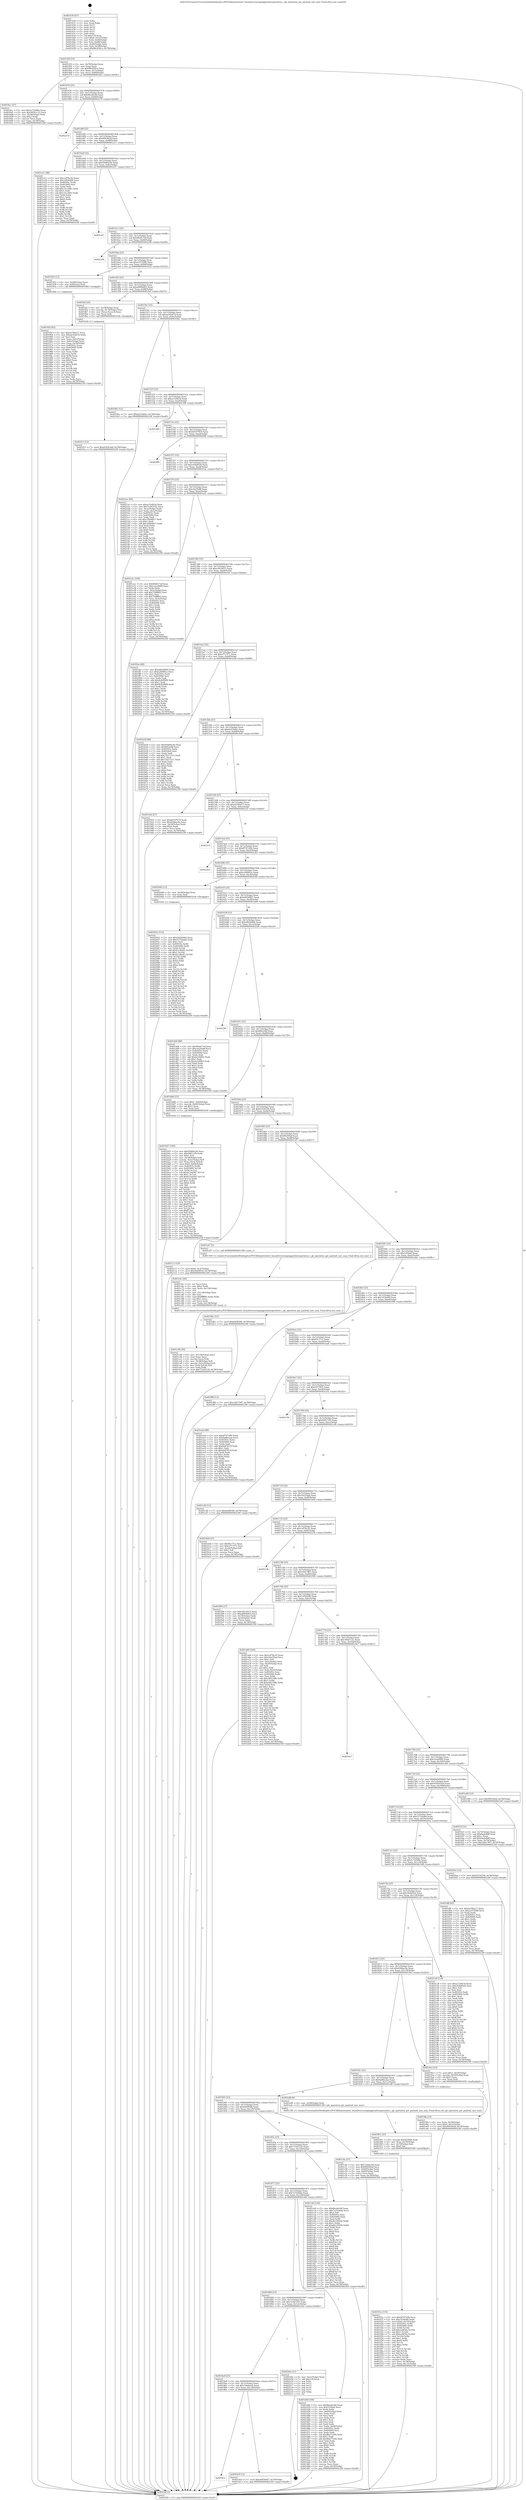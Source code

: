 digraph "0x401430" {
  label = "0x401430 (/mnt/c/Users/mathe/Desktop/tcc/POCII/binaries/extr_linuxdriversstaginggreybusoperation.c_gb_operation_get_payload_size_max_Final-ollvm.out::main(0))"
  labelloc = "t"
  node[shape=record]

  Entry [label="",width=0.3,height=0.3,shape=circle,fillcolor=black,style=filled]
  "0x40145f" [label="{
     0x40145f [23]\l
     | [instrs]\l
     &nbsp;&nbsp;0x40145f \<+3\>: mov -0x78(%rbp),%eax\l
     &nbsp;&nbsp;0x401462 \<+2\>: mov %eax,%ecx\l
     &nbsp;&nbsp;0x401464 \<+6\>: sub $0x88c4581e,%ecx\l
     &nbsp;&nbsp;0x40146a \<+3\>: mov %eax,-0x7c(%rbp)\l
     &nbsp;&nbsp;0x40146d \<+3\>: mov %ecx,-0x80(%rbp)\l
     &nbsp;&nbsp;0x401470 \<+6\>: je 00000000004018cc \<main+0x49c\>\l
  }"]
  "0x4018cc" [label="{
     0x4018cc [27]\l
     | [instrs]\l
     &nbsp;&nbsp;0x4018cc \<+5\>: mov $0x5c72048e,%eax\l
     &nbsp;&nbsp;0x4018d1 \<+5\>: mov $0x395b1c33,%ecx\l
     &nbsp;&nbsp;0x4018d6 \<+3\>: mov -0x38(%rbp),%edx\l
     &nbsp;&nbsp;0x4018d9 \<+3\>: cmp $0x2,%edx\l
     &nbsp;&nbsp;0x4018dc \<+3\>: cmovne %ecx,%eax\l
     &nbsp;&nbsp;0x4018df \<+3\>: mov %eax,-0x78(%rbp)\l
     &nbsp;&nbsp;0x4018e2 \<+5\>: jmp 000000000040230f \<main+0xedf\>\l
  }"]
  "0x401476" [label="{
     0x401476 [25]\l
     | [instrs]\l
     &nbsp;&nbsp;0x401476 \<+5\>: jmp 000000000040147b \<main+0x4b\>\l
     &nbsp;&nbsp;0x40147b \<+3\>: mov -0x7c(%rbp),%eax\l
     &nbsp;&nbsp;0x40147e \<+5\>: sub $0x8bce6c9d,%eax\l
     &nbsp;&nbsp;0x401483 \<+6\>: mov %eax,-0x84(%rbp)\l
     &nbsp;&nbsp;0x401489 \<+6\>: je 000000000040227d \<main+0xe4d\>\l
  }"]
  "0x40230f" [label="{
     0x40230f [5]\l
     | [instrs]\l
     &nbsp;&nbsp;0x40230f \<+5\>: jmp 000000000040145f \<main+0x2f\>\l
  }"]
  "0x401430" [label="{
     0x401430 [47]\l
     | [instrs]\l
     &nbsp;&nbsp;0x401430 \<+1\>: push %rbp\l
     &nbsp;&nbsp;0x401431 \<+3\>: mov %rsp,%rbp\l
     &nbsp;&nbsp;0x401434 \<+2\>: push %r15\l
     &nbsp;&nbsp;0x401436 \<+2\>: push %r14\l
     &nbsp;&nbsp;0x401438 \<+2\>: push %r13\l
     &nbsp;&nbsp;0x40143a \<+2\>: push %r12\l
     &nbsp;&nbsp;0x40143c \<+1\>: push %rbx\l
     &nbsp;&nbsp;0x40143d \<+7\>: sub $0x118,%rsp\l
     &nbsp;&nbsp;0x401444 \<+7\>: movl $0x0,-0x3c(%rbp)\l
     &nbsp;&nbsp;0x40144b \<+3\>: mov %edi,-0x40(%rbp)\l
     &nbsp;&nbsp;0x40144e \<+4\>: mov %rsi,-0x48(%rbp)\l
     &nbsp;&nbsp;0x401452 \<+3\>: mov -0x40(%rbp),%edi\l
     &nbsp;&nbsp;0x401455 \<+3\>: mov %edi,-0x38(%rbp)\l
     &nbsp;&nbsp;0x401458 \<+7\>: movl $0x88c4581e,-0x78(%rbp)\l
  }"]
  Exit [label="",width=0.3,height=0.3,shape=circle,fillcolor=black,style=filled,peripheries=2]
  "0x40227d" [label="{
     0x40227d\l
  }", style=dashed]
  "0x40148f" [label="{
     0x40148f [25]\l
     | [instrs]\l
     &nbsp;&nbsp;0x40148f \<+5\>: jmp 0000000000401494 \<main+0x64\>\l
     &nbsp;&nbsp;0x401494 \<+3\>: mov -0x7c(%rbp),%eax\l
     &nbsp;&nbsp;0x401497 \<+5\>: sub $0x90939cbf,%eax\l
     &nbsp;&nbsp;0x40149c \<+6\>: mov %eax,-0x88(%rbp)\l
     &nbsp;&nbsp;0x4014a2 \<+6\>: je 0000000000401a11 \<main+0x5e1\>\l
  }"]
  "0x402052" [label="{
     0x402052 [152]\l
     | [instrs]\l
     &nbsp;&nbsp;0x402052 \<+5\>: mov $0xe662b964,%ecx\l
     &nbsp;&nbsp;0x402057 \<+5\>: mov $0x5275da8d,%edx\l
     &nbsp;&nbsp;0x40205c \<+3\>: mov $0x1,%sil\l
     &nbsp;&nbsp;0x40205f \<+8\>: mov 0x40505c,%r8d\l
     &nbsp;&nbsp;0x402067 \<+8\>: mov 0x405060,%r9d\l
     &nbsp;&nbsp;0x40206f \<+3\>: mov %r8d,%r10d\l
     &nbsp;&nbsp;0x402072 \<+7\>: add $0xb1cf0e61,%r10d\l
     &nbsp;&nbsp;0x402079 \<+4\>: sub $0x1,%r10d\l
     &nbsp;&nbsp;0x40207d \<+7\>: sub $0xb1cf0e61,%r10d\l
     &nbsp;&nbsp;0x402084 \<+4\>: imul %r10d,%r8d\l
     &nbsp;&nbsp;0x402088 \<+4\>: and $0x1,%r8d\l
     &nbsp;&nbsp;0x40208c \<+4\>: cmp $0x0,%r8d\l
     &nbsp;&nbsp;0x402090 \<+4\>: sete %r11b\l
     &nbsp;&nbsp;0x402094 \<+4\>: cmp $0xa,%r9d\l
     &nbsp;&nbsp;0x402098 \<+3\>: setl %bl\l
     &nbsp;&nbsp;0x40209b \<+3\>: mov %r11b,%r14b\l
     &nbsp;&nbsp;0x40209e \<+4\>: xor $0xff,%r14b\l
     &nbsp;&nbsp;0x4020a2 \<+3\>: mov %bl,%r15b\l
     &nbsp;&nbsp;0x4020a5 \<+4\>: xor $0xff,%r15b\l
     &nbsp;&nbsp;0x4020a9 \<+4\>: xor $0x0,%sil\l
     &nbsp;&nbsp;0x4020ad \<+3\>: mov %r14b,%r12b\l
     &nbsp;&nbsp;0x4020b0 \<+4\>: and $0x0,%r12b\l
     &nbsp;&nbsp;0x4020b4 \<+3\>: and %sil,%r11b\l
     &nbsp;&nbsp;0x4020b7 \<+3\>: mov %r15b,%r13b\l
     &nbsp;&nbsp;0x4020ba \<+4\>: and $0x0,%r13b\l
     &nbsp;&nbsp;0x4020be \<+3\>: and %sil,%bl\l
     &nbsp;&nbsp;0x4020c1 \<+3\>: or %r11b,%r12b\l
     &nbsp;&nbsp;0x4020c4 \<+3\>: or %bl,%r13b\l
     &nbsp;&nbsp;0x4020c7 \<+3\>: xor %r13b,%r12b\l
     &nbsp;&nbsp;0x4020ca \<+3\>: or %r15b,%r14b\l
     &nbsp;&nbsp;0x4020cd \<+4\>: xor $0xff,%r14b\l
     &nbsp;&nbsp;0x4020d1 \<+4\>: or $0x0,%sil\l
     &nbsp;&nbsp;0x4020d5 \<+3\>: and %sil,%r14b\l
     &nbsp;&nbsp;0x4020d8 \<+3\>: or %r14b,%r12b\l
     &nbsp;&nbsp;0x4020db \<+4\>: test $0x1,%r12b\l
     &nbsp;&nbsp;0x4020df \<+3\>: cmovne %edx,%ecx\l
     &nbsp;&nbsp;0x4020e2 \<+3\>: mov %ecx,-0x78(%rbp)\l
     &nbsp;&nbsp;0x4020e5 \<+5\>: jmp 000000000040230f \<main+0xedf\>\l
  }"]
  "0x401a11" [label="{
     0x401a11 [88]\l
     | [instrs]\l
     &nbsp;&nbsp;0x401a11 \<+5\>: mov $0x1af78c16,%eax\l
     &nbsp;&nbsp;0x401a16 \<+5\>: mov $0x1ef54408,%ecx\l
     &nbsp;&nbsp;0x401a1b \<+7\>: mov 0x40505c,%edx\l
     &nbsp;&nbsp;0x401a22 \<+7\>: mov 0x405060,%esi\l
     &nbsp;&nbsp;0x401a29 \<+2\>: mov %edx,%edi\l
     &nbsp;&nbsp;0x401a2b \<+6\>: add $0xc3cc266c,%edi\l
     &nbsp;&nbsp;0x401a31 \<+3\>: sub $0x1,%edi\l
     &nbsp;&nbsp;0x401a34 \<+6\>: sub $0xc3cc266c,%edi\l
     &nbsp;&nbsp;0x401a3a \<+3\>: imul %edi,%edx\l
     &nbsp;&nbsp;0x401a3d \<+3\>: and $0x1,%edx\l
     &nbsp;&nbsp;0x401a40 \<+3\>: cmp $0x0,%edx\l
     &nbsp;&nbsp;0x401a43 \<+4\>: sete %r8b\l
     &nbsp;&nbsp;0x401a47 \<+3\>: cmp $0xa,%esi\l
     &nbsp;&nbsp;0x401a4a \<+4\>: setl %r9b\l
     &nbsp;&nbsp;0x401a4e \<+3\>: mov %r8b,%r10b\l
     &nbsp;&nbsp;0x401a51 \<+3\>: and %r9b,%r10b\l
     &nbsp;&nbsp;0x401a54 \<+3\>: xor %r9b,%r8b\l
     &nbsp;&nbsp;0x401a57 \<+3\>: or %r8b,%r10b\l
     &nbsp;&nbsp;0x401a5a \<+4\>: test $0x1,%r10b\l
     &nbsp;&nbsp;0x401a5e \<+3\>: cmovne %ecx,%eax\l
     &nbsp;&nbsp;0x401a61 \<+3\>: mov %eax,-0x78(%rbp)\l
     &nbsp;&nbsp;0x401a64 \<+5\>: jmp 000000000040230f \<main+0xedf\>\l
  }"]
  "0x4014a8" [label="{
     0x4014a8 [25]\l
     | [instrs]\l
     &nbsp;&nbsp;0x4014a8 \<+5\>: jmp 00000000004014ad \<main+0x7d\>\l
     &nbsp;&nbsp;0x4014ad \<+3\>: mov -0x7c(%rbp),%eax\l
     &nbsp;&nbsp;0x4014b0 \<+5\>: sub $0x95669a36,%eax\l
     &nbsp;&nbsp;0x4014b5 \<+6\>: mov %eax,-0x8c(%rbp)\l
     &nbsp;&nbsp;0x4014bb \<+6\>: je 0000000000402247 \<main+0xe17\>\l
  }"]
  "0x401fc3" [label="{
     0x401fc3 [12]\l
     | [instrs]\l
     &nbsp;&nbsp;0x401fc3 \<+7\>: movl $0x45d5b3a9,-0x78(%rbp)\l
     &nbsp;&nbsp;0x401fca \<+5\>: jmp 000000000040230f \<main+0xedf\>\l
  }"]
  "0x402247" [label="{
     0x402247\l
  }", style=dashed]
  "0x4014c1" [label="{
     0x4014c1 [25]\l
     | [instrs]\l
     &nbsp;&nbsp;0x4014c1 \<+5\>: jmp 00000000004014c6 \<main+0x96\>\l
     &nbsp;&nbsp;0x4014c6 \<+3\>: mov -0x7c(%rbp),%eax\l
     &nbsp;&nbsp;0x4014c9 \<+5\>: sub $0x99e617ef,%eax\l
     &nbsp;&nbsp;0x4014ce \<+6\>: mov %eax,-0x90(%rbp)\l
     &nbsp;&nbsp;0x4014d4 \<+6\>: je 0000000000402296 \<main+0xe66\>\l
  }"]
  "0x401f1a" [label="{
     0x401f1a [110]\l
     | [instrs]\l
     &nbsp;&nbsp;0x401f1a \<+5\>: mov $0xdf747e9b,%ecx\l
     &nbsp;&nbsp;0x401f1f \<+5\>: mov $0x1434a66,%edx\l
     &nbsp;&nbsp;0x401f24 \<+7\>: movl $0x0,-0x74(%rbp)\l
     &nbsp;&nbsp;0x401f2b \<+8\>: mov 0x40505c,%r8d\l
     &nbsp;&nbsp;0x401f33 \<+8\>: mov 0x405060,%r9d\l
     &nbsp;&nbsp;0x401f3b \<+3\>: mov %r8d,%r10d\l
     &nbsp;&nbsp;0x401f3e \<+7\>: add $0xca465fa,%r10d\l
     &nbsp;&nbsp;0x401f45 \<+4\>: sub $0x1,%r10d\l
     &nbsp;&nbsp;0x401f49 \<+7\>: sub $0xca465fa,%r10d\l
     &nbsp;&nbsp;0x401f50 \<+4\>: imul %r10d,%r8d\l
     &nbsp;&nbsp;0x401f54 \<+4\>: and $0x1,%r8d\l
     &nbsp;&nbsp;0x401f58 \<+4\>: cmp $0x0,%r8d\l
     &nbsp;&nbsp;0x401f5c \<+4\>: sete %r11b\l
     &nbsp;&nbsp;0x401f60 \<+4\>: cmp $0xa,%r9d\l
     &nbsp;&nbsp;0x401f64 \<+3\>: setl %bl\l
     &nbsp;&nbsp;0x401f67 \<+3\>: mov %r11b,%r14b\l
     &nbsp;&nbsp;0x401f6a \<+3\>: and %bl,%r14b\l
     &nbsp;&nbsp;0x401f6d \<+3\>: xor %bl,%r11b\l
     &nbsp;&nbsp;0x401f70 \<+3\>: or %r11b,%r14b\l
     &nbsp;&nbsp;0x401f73 \<+4\>: test $0x1,%r14b\l
     &nbsp;&nbsp;0x401f77 \<+3\>: cmovne %edx,%ecx\l
     &nbsp;&nbsp;0x401f7a \<+3\>: mov %ecx,-0x78(%rbp)\l
     &nbsp;&nbsp;0x401f7d \<+6\>: mov %eax,-0x13c(%rbp)\l
     &nbsp;&nbsp;0x401f83 \<+5\>: jmp 000000000040230f \<main+0xedf\>\l
  }"]
  "0x402296" [label="{
     0x402296\l
  }", style=dashed]
  "0x4014da" [label="{
     0x4014da [25]\l
     | [instrs]\l
     &nbsp;&nbsp;0x4014da \<+5\>: jmp 00000000004014df \<main+0xaf\>\l
     &nbsp;&nbsp;0x4014df \<+3\>: mov -0x7c(%rbp),%eax\l
     &nbsp;&nbsp;0x4014e2 \<+5\>: sub $0xa197f288,%eax\l
     &nbsp;&nbsp;0x4014e7 \<+6\>: mov %eax,-0x94(%rbp)\l
     &nbsp;&nbsp;0x4014ed \<+6\>: je 0000000000401952 \<main+0x522\>\l
  }"]
  "0x401f01" [label="{
     0x401f01 [25]\l
     | [instrs]\l
     &nbsp;&nbsp;0x401f01 \<+10\>: movabs $0x4030b6,%rdi\l
     &nbsp;&nbsp;0x401f0b \<+4\>: mov %rax,-0x70(%rbp)\l
     &nbsp;&nbsp;0x401f0f \<+4\>: mov -0x70(%rbp),%rsi\l
     &nbsp;&nbsp;0x401f13 \<+2\>: mov $0x0,%al\l
     &nbsp;&nbsp;0x401f15 \<+5\>: call 0000000000401040 \<printf@plt\>\l
     | [calls]\l
     &nbsp;&nbsp;0x401040 \{1\} (unknown)\l
  }"]
  "0x401952" [label="{
     0x401952 [13]\l
     | [instrs]\l
     &nbsp;&nbsp;0x401952 \<+4\>: mov -0x48(%rbp),%rax\l
     &nbsp;&nbsp;0x401956 \<+4\>: mov 0x8(%rax),%rdi\l
     &nbsp;&nbsp;0x40195a \<+5\>: call 0000000000401060 \<atoi@plt\>\l
     | [calls]\l
     &nbsp;&nbsp;0x401060 \{1\} (unknown)\l
  }"]
  "0x4014f3" [label="{
     0x4014f3 [25]\l
     | [instrs]\l
     &nbsp;&nbsp;0x4014f3 \<+5\>: jmp 00000000004014f8 \<main+0xc8\>\l
     &nbsp;&nbsp;0x4014f8 \<+3\>: mov -0x7c(%rbp),%eax\l
     &nbsp;&nbsp;0x4014fb \<+5\>: sub $0xa890b003,%eax\l
     &nbsp;&nbsp;0x401500 \<+6\>: mov %eax,-0x98(%rbp)\l
     &nbsp;&nbsp;0x401506 \<+6\>: je 0000000000401faf \<main+0xb7f\>\l
  }"]
  "0x4018c2" [label="{
     0x4018c2\l
  }", style=dashed]
  "0x401faf" [label="{
     0x401faf [20]\l
     | [instrs]\l
     &nbsp;&nbsp;0x401faf \<+4\>: mov -0x58(%rbp),%rax\l
     &nbsp;&nbsp;0x401fb3 \<+4\>: movslq -0x74(%rbp),%rcx\l
     &nbsp;&nbsp;0x401fb7 \<+4\>: mov (%rax,%rcx,8),%rax\l
     &nbsp;&nbsp;0x401fbb \<+3\>: mov %rax,%rdi\l
     &nbsp;&nbsp;0x401fbe \<+5\>: call 0000000000401030 \<free@plt\>\l
     | [calls]\l
     &nbsp;&nbsp;0x401030 \{1\} (unknown)\l
  }"]
  "0x40150c" [label="{
     0x40150c [25]\l
     | [instrs]\l
     &nbsp;&nbsp;0x40150c \<+5\>: jmp 0000000000401511 \<main+0xe1\>\l
     &nbsp;&nbsp;0x401511 \<+3\>: mov -0x7c(%rbp),%eax\l
     &nbsp;&nbsp;0x401514 \<+5\>: sub $0xaa30a67d,%eax\l
     &nbsp;&nbsp;0x401519 \<+6\>: mov %eax,-0x9c(%rbp)\l
     &nbsp;&nbsp;0x40151f \<+6\>: je 00000000004019bc \<main+0x58c\>\l
  }"]
  "0x401dc8" [label="{
     0x401dc8 [12]\l
     | [instrs]\l
     &nbsp;&nbsp;0x401dc8 \<+7\>: movl $0xe60568d7,-0x78(%rbp)\l
     &nbsp;&nbsp;0x401dcf \<+5\>: jmp 000000000040230f \<main+0xedf\>\l
  }"]
  "0x4019bc" [label="{
     0x4019bc [12]\l
     | [instrs]\l
     &nbsp;&nbsp;0x4019bc \<+7\>: movl $0xda254d2e,-0x78(%rbp)\l
     &nbsp;&nbsp;0x4019c3 \<+5\>: jmp 000000000040230f \<main+0xedf\>\l
  }"]
  "0x401525" [label="{
     0x401525 [25]\l
     | [instrs]\l
     &nbsp;&nbsp;0x401525 \<+5\>: jmp 000000000040152a \<main+0xfa\>\l
     &nbsp;&nbsp;0x40152a \<+3\>: mov -0x7c(%rbp),%eax\l
     &nbsp;&nbsp;0x40152d \<+5\>: sub $0xac7e0b3d,%eax\l
     &nbsp;&nbsp;0x401532 \<+6\>: mov %eax,-0xa0(%rbp)\l
     &nbsp;&nbsp;0x401538 \<+6\>: je 0000000000402308 \<main+0xed8\>\l
  }"]
  "0x4018a9" [label="{
     0x4018a9 [25]\l
     | [instrs]\l
     &nbsp;&nbsp;0x4018a9 \<+5\>: jmp 00000000004018ae \<main+0x47e\>\l
     &nbsp;&nbsp;0x4018ae \<+3\>: mov -0x7c(%rbp),%eax\l
     &nbsp;&nbsp;0x4018b1 \<+5\>: sub $0x7edabce9,%eax\l
     &nbsp;&nbsp;0x4018b6 \<+6\>: mov %eax,-0x130(%rbp)\l
     &nbsp;&nbsp;0x4018bc \<+6\>: je 0000000000401dc8 \<main+0x998\>\l
  }"]
  "0x402308" [label="{
     0x402308\l
  }", style=dashed]
  "0x40153e" [label="{
     0x40153e [25]\l
     | [instrs]\l
     &nbsp;&nbsp;0x40153e \<+5\>: jmp 0000000000401543 \<main+0x113\>\l
     &nbsp;&nbsp;0x401543 \<+3\>: mov -0x7c(%rbp),%eax\l
     &nbsp;&nbsp;0x401546 \<+5\>: sub $0xb0197619,%eax\l
     &nbsp;&nbsp;0x40154b \<+6\>: mov %eax,-0xa4(%rbp)\l
     &nbsp;&nbsp;0x401551 \<+6\>: je 00000000004020f6 \<main+0xcc6\>\l
  }"]
  "0x40220a" [label="{
     0x40220a [21]\l
     | [instrs]\l
     &nbsp;&nbsp;0x40220a \<+3\>: mov -0x2c(%rbp),%eax\l
     &nbsp;&nbsp;0x40220d \<+7\>: add $0x118,%rsp\l
     &nbsp;&nbsp;0x402214 \<+1\>: pop %rbx\l
     &nbsp;&nbsp;0x402215 \<+2\>: pop %r12\l
     &nbsp;&nbsp;0x402217 \<+2\>: pop %r13\l
     &nbsp;&nbsp;0x402219 \<+2\>: pop %r14\l
     &nbsp;&nbsp;0x40221b \<+2\>: pop %r15\l
     &nbsp;&nbsp;0x40221d \<+1\>: pop %rbp\l
     &nbsp;&nbsp;0x40221e \<+1\>: ret\l
  }"]
  "0x4020f6" [label="{
     0x4020f6\l
  }", style=dashed]
  "0x401557" [label="{
     0x401557 [25]\l
     | [instrs]\l
     &nbsp;&nbsp;0x401557 \<+5\>: jmp 000000000040155c \<main+0x12c\>\l
     &nbsp;&nbsp;0x40155c \<+3\>: mov -0x7c(%rbp),%eax\l
     &nbsp;&nbsp;0x40155f \<+5\>: sub $0xc05b85e6,%eax\l
     &nbsp;&nbsp;0x401564 \<+6\>: mov %eax,-0xa8(%rbp)\l
     &nbsp;&nbsp;0x40156a \<+6\>: je 00000000004021ac \<main+0xd7c\>\l
  }"]
  "0x401890" [label="{
     0x401890 [25]\l
     | [instrs]\l
     &nbsp;&nbsp;0x401890 \<+5\>: jmp 0000000000401895 \<main+0x465\>\l
     &nbsp;&nbsp;0x401895 \<+3\>: mov -0x7c(%rbp),%eax\l
     &nbsp;&nbsp;0x401898 \<+5\>: sub $0x7e263142,%eax\l
     &nbsp;&nbsp;0x40189d \<+6\>: mov %eax,-0x12c(%rbp)\l
     &nbsp;&nbsp;0x4018a3 \<+6\>: je 000000000040220a \<main+0xdda\>\l
  }"]
  "0x4021ac" [label="{
     0x4021ac [94]\l
     | [instrs]\l
     &nbsp;&nbsp;0x4021ac \<+5\>: mov $0xac7e0b3d,%eax\l
     &nbsp;&nbsp;0x4021b1 \<+5\>: mov $0x7e263142,%ecx\l
     &nbsp;&nbsp;0x4021b6 \<+3\>: mov -0x3c(%rbp),%edx\l
     &nbsp;&nbsp;0x4021b9 \<+3\>: mov %edx,-0x2c(%rbp)\l
     &nbsp;&nbsp;0x4021bc \<+7\>: mov 0x40505c,%edx\l
     &nbsp;&nbsp;0x4021c3 \<+7\>: mov 0x405060,%esi\l
     &nbsp;&nbsp;0x4021ca \<+2\>: mov %edx,%edi\l
     &nbsp;&nbsp;0x4021cc \<+6\>: sub $0x35b0d0c7,%edi\l
     &nbsp;&nbsp;0x4021d2 \<+3\>: sub $0x1,%edi\l
     &nbsp;&nbsp;0x4021d5 \<+6\>: add $0x35b0d0c7,%edi\l
     &nbsp;&nbsp;0x4021db \<+3\>: imul %edi,%edx\l
     &nbsp;&nbsp;0x4021de \<+3\>: and $0x1,%edx\l
     &nbsp;&nbsp;0x4021e1 \<+3\>: cmp $0x0,%edx\l
     &nbsp;&nbsp;0x4021e4 \<+4\>: sete %r8b\l
     &nbsp;&nbsp;0x4021e8 \<+3\>: cmp $0xa,%esi\l
     &nbsp;&nbsp;0x4021eb \<+4\>: setl %r9b\l
     &nbsp;&nbsp;0x4021ef \<+3\>: mov %r8b,%r10b\l
     &nbsp;&nbsp;0x4021f2 \<+3\>: and %r9b,%r10b\l
     &nbsp;&nbsp;0x4021f5 \<+3\>: xor %r9b,%r8b\l
     &nbsp;&nbsp;0x4021f8 \<+3\>: or %r8b,%r10b\l
     &nbsp;&nbsp;0x4021fb \<+4\>: test $0x1,%r10b\l
     &nbsp;&nbsp;0x4021ff \<+3\>: cmovne %ecx,%eax\l
     &nbsp;&nbsp;0x402202 \<+3\>: mov %eax,-0x78(%rbp)\l
     &nbsp;&nbsp;0x402205 \<+5\>: jmp 000000000040230f \<main+0xedf\>\l
  }"]
  "0x401570" [label="{
     0x401570 [25]\l
     | [instrs]\l
     &nbsp;&nbsp;0x401570 \<+5\>: jmp 0000000000401575 \<main+0x145\>\l
     &nbsp;&nbsp;0x401575 \<+3\>: mov -0x7c(%rbp),%eax\l
     &nbsp;&nbsp;0x401578 \<+5\>: sub $0xc4a59a8f,%eax\l
     &nbsp;&nbsp;0x40157d \<+6\>: mov %eax,-0xac(%rbp)\l
     &nbsp;&nbsp;0x401583 \<+6\>: je 0000000000401e2c \<main+0x9fc\>\l
  }"]
  "0x401d4f" [label="{
     0x401d4f [109]\l
     | [instrs]\l
     &nbsp;&nbsp;0x401d4f \<+5\>: mov $0x8bce6c9d,%eax\l
     &nbsp;&nbsp;0x401d54 \<+5\>: mov $0x535bb4,%ecx\l
     &nbsp;&nbsp;0x401d59 \<+2\>: xor %edx,%edx\l
     &nbsp;&nbsp;0x401d5b \<+3\>: mov -0x64(%rbp),%esi\l
     &nbsp;&nbsp;0x401d5e \<+2\>: mov %edx,%edi\l
     &nbsp;&nbsp;0x401d60 \<+2\>: sub %esi,%edi\l
     &nbsp;&nbsp;0x401d62 \<+2\>: mov %edx,%esi\l
     &nbsp;&nbsp;0x401d64 \<+3\>: sub $0x1,%esi\l
     &nbsp;&nbsp;0x401d67 \<+2\>: add %esi,%edi\l
     &nbsp;&nbsp;0x401d69 \<+2\>: sub %edi,%edx\l
     &nbsp;&nbsp;0x401d6b \<+3\>: mov %edx,-0x64(%rbp)\l
     &nbsp;&nbsp;0x401d6e \<+7\>: mov 0x40505c,%edx\l
     &nbsp;&nbsp;0x401d75 \<+7\>: mov 0x405060,%esi\l
     &nbsp;&nbsp;0x401d7c \<+2\>: mov %edx,%edi\l
     &nbsp;&nbsp;0x401d7e \<+6\>: sub $0x8ba77e94,%edi\l
     &nbsp;&nbsp;0x401d84 \<+3\>: sub $0x1,%edi\l
     &nbsp;&nbsp;0x401d87 \<+6\>: add $0x8ba77e94,%edi\l
     &nbsp;&nbsp;0x401d8d \<+3\>: imul %edi,%edx\l
     &nbsp;&nbsp;0x401d90 \<+3\>: and $0x1,%edx\l
     &nbsp;&nbsp;0x401d93 \<+3\>: cmp $0x0,%edx\l
     &nbsp;&nbsp;0x401d96 \<+4\>: sete %r8b\l
     &nbsp;&nbsp;0x401d9a \<+3\>: cmp $0xa,%esi\l
     &nbsp;&nbsp;0x401d9d \<+4\>: setl %r9b\l
     &nbsp;&nbsp;0x401da1 \<+3\>: mov %r8b,%r10b\l
     &nbsp;&nbsp;0x401da4 \<+3\>: and %r9b,%r10b\l
     &nbsp;&nbsp;0x401da7 \<+3\>: xor %r9b,%r8b\l
     &nbsp;&nbsp;0x401daa \<+3\>: or %r8b,%r10b\l
     &nbsp;&nbsp;0x401dad \<+4\>: test $0x1,%r10b\l
     &nbsp;&nbsp;0x401db1 \<+3\>: cmovne %ecx,%eax\l
     &nbsp;&nbsp;0x401db4 \<+3\>: mov %eax,-0x78(%rbp)\l
     &nbsp;&nbsp;0x401db7 \<+5\>: jmp 000000000040230f \<main+0xedf\>\l
  }"]
  "0x401e2c" [label="{
     0x401e2c [104]\l
     | [instrs]\l
     &nbsp;&nbsp;0x401e2c \<+5\>: mov $0x99e617ef,%eax\l
     &nbsp;&nbsp;0x401e31 \<+5\>: mov $0x3cea9468,%ecx\l
     &nbsp;&nbsp;0x401e36 \<+2\>: xor %edx,%edx\l
     &nbsp;&nbsp;0x401e38 \<+3\>: mov -0x5c(%rbp),%esi\l
     &nbsp;&nbsp;0x401e3b \<+6\>: add $0x750ff662,%esi\l
     &nbsp;&nbsp;0x401e41 \<+3\>: add $0x1,%esi\l
     &nbsp;&nbsp;0x401e44 \<+6\>: sub $0x750ff662,%esi\l
     &nbsp;&nbsp;0x401e4a \<+3\>: mov %esi,-0x5c(%rbp)\l
     &nbsp;&nbsp;0x401e4d \<+7\>: mov 0x40505c,%esi\l
     &nbsp;&nbsp;0x401e54 \<+7\>: mov 0x405060,%edi\l
     &nbsp;&nbsp;0x401e5b \<+3\>: sub $0x1,%edx\l
     &nbsp;&nbsp;0x401e5e \<+3\>: mov %esi,%r8d\l
     &nbsp;&nbsp;0x401e61 \<+3\>: add %edx,%r8d\l
     &nbsp;&nbsp;0x401e64 \<+4\>: imul %r8d,%esi\l
     &nbsp;&nbsp;0x401e68 \<+3\>: and $0x1,%esi\l
     &nbsp;&nbsp;0x401e6b \<+3\>: cmp $0x0,%esi\l
     &nbsp;&nbsp;0x401e6e \<+4\>: sete %r9b\l
     &nbsp;&nbsp;0x401e72 \<+3\>: cmp $0xa,%edi\l
     &nbsp;&nbsp;0x401e75 \<+4\>: setl %r10b\l
     &nbsp;&nbsp;0x401e79 \<+3\>: mov %r9b,%r11b\l
     &nbsp;&nbsp;0x401e7c \<+3\>: and %r10b,%r11b\l
     &nbsp;&nbsp;0x401e7f \<+3\>: xor %r10b,%r9b\l
     &nbsp;&nbsp;0x401e82 \<+3\>: or %r9b,%r11b\l
     &nbsp;&nbsp;0x401e85 \<+4\>: test $0x1,%r11b\l
     &nbsp;&nbsp;0x401e89 \<+3\>: cmovne %ecx,%eax\l
     &nbsp;&nbsp;0x401e8c \<+3\>: mov %eax,-0x78(%rbp)\l
     &nbsp;&nbsp;0x401e8f \<+5\>: jmp 000000000040230f \<main+0xedf\>\l
  }"]
  "0x401589" [label="{
     0x401589 [25]\l
     | [instrs]\l
     &nbsp;&nbsp;0x401589 \<+5\>: jmp 000000000040158e \<main+0x15e\>\l
     &nbsp;&nbsp;0x40158e \<+3\>: mov -0x7c(%rbp),%eax\l
     &nbsp;&nbsp;0x401591 \<+5\>: sub $0xc9414015,%eax\l
     &nbsp;&nbsp;0x401596 \<+6\>: mov %eax,-0xb0(%rbp)\l
     &nbsp;&nbsp;0x40159c \<+6\>: je 0000000000401fee \<main+0xbbe\>\l
  }"]
  "0x401877" [label="{
     0x401877 [25]\l
     | [instrs]\l
     &nbsp;&nbsp;0x401877 \<+5\>: jmp 000000000040187c \<main+0x44c\>\l
     &nbsp;&nbsp;0x40187c \<+3\>: mov -0x7c(%rbp),%eax\l
     &nbsp;&nbsp;0x40187f \<+5\>: sub $0x7a7d3dda,%eax\l
     &nbsp;&nbsp;0x401884 \<+6\>: mov %eax,-0x128(%rbp)\l
     &nbsp;&nbsp;0x40188a \<+6\>: je 0000000000401d4f \<main+0x91f\>\l
  }"]
  "0x401fee" [label="{
     0x401fee [88]\l
     | [instrs]\l
     &nbsp;&nbsp;0x401fee \<+5\>: mov $0xe662b964,%eax\l
     &nbsp;&nbsp;0x401ff3 \<+5\>: mov $0xe20080ce,%ecx\l
     &nbsp;&nbsp;0x401ff8 \<+7\>: mov 0x40505c,%edx\l
     &nbsp;&nbsp;0x401fff \<+7\>: mov 0x405060,%esi\l
     &nbsp;&nbsp;0x402006 \<+2\>: mov %edx,%edi\l
     &nbsp;&nbsp;0x402008 \<+6\>: add $0x8e92f088,%edi\l
     &nbsp;&nbsp;0x40200e \<+3\>: sub $0x1,%edi\l
     &nbsp;&nbsp;0x402011 \<+6\>: sub $0x8e92f088,%edi\l
     &nbsp;&nbsp;0x402017 \<+3\>: imul %edi,%edx\l
     &nbsp;&nbsp;0x40201a \<+3\>: and $0x1,%edx\l
     &nbsp;&nbsp;0x40201d \<+3\>: cmp $0x0,%edx\l
     &nbsp;&nbsp;0x402020 \<+4\>: sete %r8b\l
     &nbsp;&nbsp;0x402024 \<+3\>: cmp $0xa,%esi\l
     &nbsp;&nbsp;0x402027 \<+4\>: setl %r9b\l
     &nbsp;&nbsp;0x40202b \<+3\>: mov %r8b,%r10b\l
     &nbsp;&nbsp;0x40202e \<+3\>: and %r9b,%r10b\l
     &nbsp;&nbsp;0x402031 \<+3\>: xor %r9b,%r8b\l
     &nbsp;&nbsp;0x402034 \<+3\>: or %r8b,%r10b\l
     &nbsp;&nbsp;0x402037 \<+4\>: test $0x1,%r10b\l
     &nbsp;&nbsp;0x40203b \<+3\>: cmovne %ecx,%eax\l
     &nbsp;&nbsp;0x40203e \<+3\>: mov %eax,-0x78(%rbp)\l
     &nbsp;&nbsp;0x402041 \<+5\>: jmp 000000000040230f \<main+0xedf\>\l
  }"]
  "0x4015a2" [label="{
     0x4015a2 [25]\l
     | [instrs]\l
     &nbsp;&nbsp;0x4015a2 \<+5\>: jmp 00000000004015a7 \<main+0x177\>\l
     &nbsp;&nbsp;0x4015a7 \<+3\>: mov -0x7c(%rbp),%eax\l
     &nbsp;&nbsp;0x4015aa \<+5\>: sub $0xcf717f71,%eax\l
     &nbsp;&nbsp;0x4015af \<+6\>: mov %eax,-0xb4(%rbp)\l
     &nbsp;&nbsp;0x4015b5 \<+6\>: je 0000000000401b28 \<main+0x6f8\>\l
  }"]
  "0x401cbf" [label="{
     0x401cbf [144]\l
     | [instrs]\l
     &nbsp;&nbsp;0x401cbf \<+5\>: mov $0x8bce6c9d,%eax\l
     &nbsp;&nbsp;0x401cc4 \<+5\>: mov $0x7a7d3dda,%ecx\l
     &nbsp;&nbsp;0x401cc9 \<+2\>: mov $0x1,%dl\l
     &nbsp;&nbsp;0x401ccb \<+7\>: mov 0x40505c,%esi\l
     &nbsp;&nbsp;0x401cd2 \<+7\>: mov 0x405060,%edi\l
     &nbsp;&nbsp;0x401cd9 \<+3\>: mov %esi,%r8d\l
     &nbsp;&nbsp;0x401cdc \<+7\>: sub $0xdb128500,%r8d\l
     &nbsp;&nbsp;0x401ce3 \<+4\>: sub $0x1,%r8d\l
     &nbsp;&nbsp;0x401ce7 \<+7\>: add $0xdb128500,%r8d\l
     &nbsp;&nbsp;0x401cee \<+4\>: imul %r8d,%esi\l
     &nbsp;&nbsp;0x401cf2 \<+3\>: and $0x1,%esi\l
     &nbsp;&nbsp;0x401cf5 \<+3\>: cmp $0x0,%esi\l
     &nbsp;&nbsp;0x401cf8 \<+4\>: sete %r9b\l
     &nbsp;&nbsp;0x401cfc \<+3\>: cmp $0xa,%edi\l
     &nbsp;&nbsp;0x401cff \<+4\>: setl %r10b\l
     &nbsp;&nbsp;0x401d03 \<+3\>: mov %r9b,%r11b\l
     &nbsp;&nbsp;0x401d06 \<+4\>: xor $0xff,%r11b\l
     &nbsp;&nbsp;0x401d0a \<+3\>: mov %r10b,%bl\l
     &nbsp;&nbsp;0x401d0d \<+3\>: xor $0xff,%bl\l
     &nbsp;&nbsp;0x401d10 \<+3\>: xor $0x0,%dl\l
     &nbsp;&nbsp;0x401d13 \<+3\>: mov %r11b,%r14b\l
     &nbsp;&nbsp;0x401d16 \<+4\>: and $0x0,%r14b\l
     &nbsp;&nbsp;0x401d1a \<+3\>: and %dl,%r9b\l
     &nbsp;&nbsp;0x401d1d \<+3\>: mov %bl,%r15b\l
     &nbsp;&nbsp;0x401d20 \<+4\>: and $0x0,%r15b\l
     &nbsp;&nbsp;0x401d24 \<+3\>: and %dl,%r10b\l
     &nbsp;&nbsp;0x401d27 \<+3\>: or %r9b,%r14b\l
     &nbsp;&nbsp;0x401d2a \<+3\>: or %r10b,%r15b\l
     &nbsp;&nbsp;0x401d2d \<+3\>: xor %r15b,%r14b\l
     &nbsp;&nbsp;0x401d30 \<+3\>: or %bl,%r11b\l
     &nbsp;&nbsp;0x401d33 \<+4\>: xor $0xff,%r11b\l
     &nbsp;&nbsp;0x401d37 \<+3\>: or $0x0,%dl\l
     &nbsp;&nbsp;0x401d3a \<+3\>: and %dl,%r11b\l
     &nbsp;&nbsp;0x401d3d \<+3\>: or %r11b,%r14b\l
     &nbsp;&nbsp;0x401d40 \<+4\>: test $0x1,%r14b\l
     &nbsp;&nbsp;0x401d44 \<+3\>: cmovne %ecx,%eax\l
     &nbsp;&nbsp;0x401d47 \<+3\>: mov %eax,-0x78(%rbp)\l
     &nbsp;&nbsp;0x401d4a \<+5\>: jmp 000000000040230f \<main+0xedf\>\l
  }"]
  "0x401b28" [label="{
     0x401b28 [88]\l
     | [instrs]\l
     &nbsp;&nbsp;0x401b28 \<+5\>: mov $0x95669a36,%eax\l
     &nbsp;&nbsp;0x401b2d \<+5\>: mov $0xf002cfbf,%ecx\l
     &nbsp;&nbsp;0x401b32 \<+7\>: mov 0x40505c,%edx\l
     &nbsp;&nbsp;0x401b39 \<+7\>: mov 0x405060,%esi\l
     &nbsp;&nbsp;0x401b40 \<+2\>: mov %edx,%edi\l
     &nbsp;&nbsp;0x401b42 \<+6\>: add $0x15b17211,%edi\l
     &nbsp;&nbsp;0x401b48 \<+3\>: sub $0x1,%edi\l
     &nbsp;&nbsp;0x401b4b \<+6\>: sub $0x15b17211,%edi\l
     &nbsp;&nbsp;0x401b51 \<+3\>: imul %edi,%edx\l
     &nbsp;&nbsp;0x401b54 \<+3\>: and $0x1,%edx\l
     &nbsp;&nbsp;0x401b57 \<+3\>: cmp $0x0,%edx\l
     &nbsp;&nbsp;0x401b5a \<+4\>: sete %r8b\l
     &nbsp;&nbsp;0x401b5e \<+3\>: cmp $0xa,%esi\l
     &nbsp;&nbsp;0x401b61 \<+4\>: setl %r9b\l
     &nbsp;&nbsp;0x401b65 \<+3\>: mov %r8b,%r10b\l
     &nbsp;&nbsp;0x401b68 \<+3\>: and %r9b,%r10b\l
     &nbsp;&nbsp;0x401b6b \<+3\>: xor %r9b,%r8b\l
     &nbsp;&nbsp;0x401b6e \<+3\>: or %r8b,%r10b\l
     &nbsp;&nbsp;0x401b71 \<+4\>: test $0x1,%r10b\l
     &nbsp;&nbsp;0x401b75 \<+3\>: cmovne %ecx,%eax\l
     &nbsp;&nbsp;0x401b78 \<+3\>: mov %eax,-0x78(%rbp)\l
     &nbsp;&nbsp;0x401b7b \<+5\>: jmp 000000000040230f \<main+0xedf\>\l
  }"]
  "0x4015bb" [label="{
     0x4015bb [25]\l
     | [instrs]\l
     &nbsp;&nbsp;0x4015bb \<+5\>: jmp 00000000004015c0 \<main+0x190\>\l
     &nbsp;&nbsp;0x4015c0 \<+3\>: mov -0x7c(%rbp),%eax\l
     &nbsp;&nbsp;0x4015c3 \<+5\>: sub $0xda254d2e,%eax\l
     &nbsp;&nbsp;0x4015c8 \<+6\>: mov %eax,-0xb8(%rbp)\l
     &nbsp;&nbsp;0x4015ce \<+6\>: je 00000000004019c8 \<main+0x598\>\l
  }"]
  "0x401c98" [label="{
     0x401c98 [39]\l
     | [instrs]\l
     &nbsp;&nbsp;0x401c98 \<+6\>: mov -0x138(%rbp),%ecx\l
     &nbsp;&nbsp;0x401c9e \<+3\>: imul %eax,%ecx\l
     &nbsp;&nbsp;0x401ca1 \<+3\>: movslq %ecx,%rdi\l
     &nbsp;&nbsp;0x401ca4 \<+4\>: mov -0x58(%rbp),%r8\l
     &nbsp;&nbsp;0x401ca8 \<+4\>: movslq -0x5c(%rbp),%r9\l
     &nbsp;&nbsp;0x401cac \<+4\>: mov (%r8,%r9,8),%r8\l
     &nbsp;&nbsp;0x401cb0 \<+3\>: mov %rdi,(%r8)\l
     &nbsp;&nbsp;0x401cb3 \<+7\>: movl $0x73165120,-0x78(%rbp)\l
     &nbsp;&nbsp;0x401cba \<+5\>: jmp 000000000040230f \<main+0xedf\>\l
  }"]
  "0x4019c8" [label="{
     0x4019c8 [27]\l
     | [instrs]\l
     &nbsp;&nbsp;0x4019c8 \<+5\>: mov $0xb0197619,%eax\l
     &nbsp;&nbsp;0x4019cd \<+5\>: mov $0x658dac9a,%ecx\l
     &nbsp;&nbsp;0x4019d2 \<+3\>: mov -0x34(%rbp),%edx\l
     &nbsp;&nbsp;0x4019d5 \<+3\>: cmp $0x0,%edx\l
     &nbsp;&nbsp;0x4019d8 \<+3\>: cmove %ecx,%eax\l
     &nbsp;&nbsp;0x4019db \<+3\>: mov %eax,-0x78(%rbp)\l
     &nbsp;&nbsp;0x4019de \<+5\>: jmp 000000000040230f \<main+0xedf\>\l
  }"]
  "0x4015d4" [label="{
     0x4015d4 [25]\l
     | [instrs]\l
     &nbsp;&nbsp;0x4015d4 \<+5\>: jmp 00000000004015d9 \<main+0x1a9\>\l
     &nbsp;&nbsp;0x4015d9 \<+3\>: mov -0x7c(%rbp),%eax\l
     &nbsp;&nbsp;0x4015dc \<+5\>: sub $0xda766a17,%eax\l
     &nbsp;&nbsp;0x4015e1 \<+6\>: mov %eax,-0xbc(%rbp)\l
     &nbsp;&nbsp;0x4015e7 \<+6\>: je 000000000040221f \<main+0xdef\>\l
  }"]
  "0x401c6c" [label="{
     0x401c6c [44]\l
     | [instrs]\l
     &nbsp;&nbsp;0x401c6c \<+2\>: xor %ecx,%ecx\l
     &nbsp;&nbsp;0x401c6e \<+5\>: mov $0x2,%edx\l
     &nbsp;&nbsp;0x401c73 \<+6\>: mov %edx,-0x134(%rbp)\l
     &nbsp;&nbsp;0x401c79 \<+1\>: cltd\l
     &nbsp;&nbsp;0x401c7a \<+6\>: mov -0x134(%rbp),%esi\l
     &nbsp;&nbsp;0x401c80 \<+2\>: idiv %esi\l
     &nbsp;&nbsp;0x401c82 \<+6\>: imul $0xfffffffe,%edx,%edx\l
     &nbsp;&nbsp;0x401c88 \<+3\>: sub $0x1,%ecx\l
     &nbsp;&nbsp;0x401c8b \<+2\>: sub %ecx,%edx\l
     &nbsp;&nbsp;0x401c8d \<+6\>: mov %edx,-0x138(%rbp)\l
     &nbsp;&nbsp;0x401c93 \<+5\>: call 0000000000401160 \<next_i\>\l
     | [calls]\l
     &nbsp;&nbsp;0x401160 \{1\} (/mnt/c/Users/mathe/Desktop/tcc/POCII/binaries/extr_linuxdriversstaginggreybusoperation.c_gb_operation_get_payload_size_max_Final-ollvm.out::next_i)\l
  }"]
  "0x40221f" [label="{
     0x40221f\l
  }", style=dashed]
  "0x4015ed" [label="{
     0x4015ed [25]\l
     | [instrs]\l
     &nbsp;&nbsp;0x4015ed \<+5\>: jmp 00000000004015f2 \<main+0x1c2\>\l
     &nbsp;&nbsp;0x4015f2 \<+3\>: mov -0x7c(%rbp),%eax\l
     &nbsp;&nbsp;0x4015f5 \<+5\>: sub $0xdf747e9b,%eax\l
     &nbsp;&nbsp;0x4015fa \<+6\>: mov %eax,-0xc0(%rbp)\l
     &nbsp;&nbsp;0x401600 \<+6\>: je 00000000004022b5 \<main+0xe85\>\l
  }"]
  "0x40185e" [label="{
     0x40185e [25]\l
     | [instrs]\l
     &nbsp;&nbsp;0x40185e \<+5\>: jmp 0000000000401863 \<main+0x433\>\l
     &nbsp;&nbsp;0x401863 \<+3\>: mov -0x7c(%rbp),%eax\l
     &nbsp;&nbsp;0x401866 \<+5\>: sub $0x73165120,%eax\l
     &nbsp;&nbsp;0x40186b \<+6\>: mov %eax,-0x124(%rbp)\l
     &nbsp;&nbsp;0x401871 \<+6\>: je 0000000000401cbf \<main+0x88f\>\l
  }"]
  "0x4022b5" [label="{
     0x4022b5\l
  }", style=dashed]
  "0x401606" [label="{
     0x401606 [25]\l
     | [instrs]\l
     &nbsp;&nbsp;0x401606 \<+5\>: jmp 000000000040160b \<main+0x1db\>\l
     &nbsp;&nbsp;0x40160b \<+3\>: mov -0x7c(%rbp),%eax\l
     &nbsp;&nbsp;0x40160e \<+5\>: sub $0xe20080ce,%eax\l
     &nbsp;&nbsp;0x401613 \<+6\>: mov %eax,-0xc4(%rbp)\l
     &nbsp;&nbsp;0x401619 \<+6\>: je 0000000000402046 \<main+0xc16\>\l
  }"]
  "0x401c4c" [label="{
     0x401c4c [27]\l
     | [instrs]\l
     &nbsp;&nbsp;0x401c4c \<+5\>: mov $0x7edabce9,%eax\l
     &nbsp;&nbsp;0x401c51 \<+5\>: mov $0xf94260af,%ecx\l
     &nbsp;&nbsp;0x401c56 \<+3\>: mov -0x64(%rbp),%edx\l
     &nbsp;&nbsp;0x401c59 \<+3\>: cmp -0x60(%rbp),%edx\l
     &nbsp;&nbsp;0x401c5c \<+3\>: cmovl %ecx,%eax\l
     &nbsp;&nbsp;0x401c5f \<+3\>: mov %eax,-0x78(%rbp)\l
     &nbsp;&nbsp;0x401c62 \<+5\>: jmp 000000000040230f \<main+0xedf\>\l
  }"]
  "0x402046" [label="{
     0x402046 [12]\l
     | [instrs]\l
     &nbsp;&nbsp;0x402046 \<+4\>: mov -0x58(%rbp),%rax\l
     &nbsp;&nbsp;0x40204a \<+3\>: mov %rax,%rdi\l
     &nbsp;&nbsp;0x40204d \<+5\>: call 0000000000401030 \<free@plt\>\l
     | [calls]\l
     &nbsp;&nbsp;0x401030 \{1\} (unknown)\l
  }"]
  "0x40161f" [label="{
     0x40161f [25]\l
     | [instrs]\l
     &nbsp;&nbsp;0x40161f \<+5\>: jmp 0000000000401624 \<main+0x1f4\>\l
     &nbsp;&nbsp;0x401624 \<+3\>: mov -0x7c(%rbp),%eax\l
     &nbsp;&nbsp;0x401627 \<+5\>: sub $0xe60568d7,%eax\l
     &nbsp;&nbsp;0x40162c \<+6\>: mov %eax,-0xc8(%rbp)\l
     &nbsp;&nbsp;0x401632 \<+6\>: je 0000000000401dd4 \<main+0x9a4\>\l
  }"]
  "0x401845" [label="{
     0x401845 [25]\l
     | [instrs]\l
     &nbsp;&nbsp;0x401845 \<+5\>: jmp 000000000040184a \<main+0x41a\>\l
     &nbsp;&nbsp;0x40184a \<+3\>: mov -0x7c(%rbp),%eax\l
     &nbsp;&nbsp;0x40184d \<+5\>: sub $0x6d2ff366,%eax\l
     &nbsp;&nbsp;0x401852 \<+6\>: mov %eax,-0x120(%rbp)\l
     &nbsp;&nbsp;0x401858 \<+6\>: je 0000000000401c4c \<main+0x81c\>\l
  }"]
  "0x401dd4" [label="{
     0x401dd4 [88]\l
     | [instrs]\l
     &nbsp;&nbsp;0x401dd4 \<+5\>: mov $0x99e617ef,%eax\l
     &nbsp;&nbsp;0x401dd9 \<+5\>: mov $0xc4a59a8f,%ecx\l
     &nbsp;&nbsp;0x401dde \<+7\>: mov 0x40505c,%edx\l
     &nbsp;&nbsp;0x401de5 \<+7\>: mov 0x405060,%esi\l
     &nbsp;&nbsp;0x401dec \<+2\>: mov %edx,%edi\l
     &nbsp;&nbsp;0x401dee \<+6\>: add $0xb22f4f62,%edi\l
     &nbsp;&nbsp;0x401df4 \<+3\>: sub $0x1,%edi\l
     &nbsp;&nbsp;0x401df7 \<+6\>: sub $0xb22f4f62,%edi\l
     &nbsp;&nbsp;0x401dfd \<+3\>: imul %edi,%edx\l
     &nbsp;&nbsp;0x401e00 \<+3\>: and $0x1,%edx\l
     &nbsp;&nbsp;0x401e03 \<+3\>: cmp $0x0,%edx\l
     &nbsp;&nbsp;0x401e06 \<+4\>: sete %r8b\l
     &nbsp;&nbsp;0x401e0a \<+3\>: cmp $0xa,%esi\l
     &nbsp;&nbsp;0x401e0d \<+4\>: setl %r9b\l
     &nbsp;&nbsp;0x401e11 \<+3\>: mov %r8b,%r10b\l
     &nbsp;&nbsp;0x401e14 \<+3\>: and %r9b,%r10b\l
     &nbsp;&nbsp;0x401e17 \<+3\>: xor %r9b,%r8b\l
     &nbsp;&nbsp;0x401e1a \<+3\>: or %r8b,%r10b\l
     &nbsp;&nbsp;0x401e1d \<+4\>: test $0x1,%r10b\l
     &nbsp;&nbsp;0x401e21 \<+3\>: cmovne %ecx,%eax\l
     &nbsp;&nbsp;0x401e24 \<+3\>: mov %eax,-0x78(%rbp)\l
     &nbsp;&nbsp;0x401e27 \<+5\>: jmp 000000000040230f \<main+0xedf\>\l
  }"]
  "0x401638" [label="{
     0x401638 [25]\l
     | [instrs]\l
     &nbsp;&nbsp;0x401638 \<+5\>: jmp 000000000040163d \<main+0x20d\>\l
     &nbsp;&nbsp;0x40163d \<+3\>: mov -0x7c(%rbp),%eax\l
     &nbsp;&nbsp;0x401640 \<+5\>: sub $0xe662b964,%eax\l
     &nbsp;&nbsp;0x401645 \<+6\>: mov %eax,-0xcc(%rbp)\l
     &nbsp;&nbsp;0x40164b \<+6\>: je 00000000004022f0 \<main+0xec0\>\l
  }"]
  "0x401ef8" [label="{
     0x401ef8 [9]\l
     | [instrs]\l
     &nbsp;&nbsp;0x401ef8 \<+4\>: mov -0x58(%rbp),%rdi\l
     &nbsp;&nbsp;0x401efc \<+5\>: call 00000000004013f0 \<gb_operation_get_payload_size_max\>\l
     | [calls]\l
     &nbsp;&nbsp;0x4013f0 \{1\} (/mnt/c/Users/mathe/Desktop/tcc/POCII/binaries/extr_linuxdriversstaginggreybusoperation.c_gb_operation_get_payload_size_max_Final-ollvm.out::gb_operation_get_payload_size_max)\l
  }"]
  "0x4022f0" [label="{
     0x4022f0\l
  }", style=dashed]
  "0x401651" [label="{
     0x401651 [25]\l
     | [instrs]\l
     &nbsp;&nbsp;0x401651 \<+5\>: jmp 0000000000401656 \<main+0x226\>\l
     &nbsp;&nbsp;0x401656 \<+3\>: mov -0x7c(%rbp),%eax\l
     &nbsp;&nbsp;0x401659 \<+5\>: sub $0xf002cfbf,%eax\l
     &nbsp;&nbsp;0x40165e \<+6\>: mov %eax,-0xd0(%rbp)\l
     &nbsp;&nbsp;0x401664 \<+6\>: je 0000000000401b80 \<main+0x750\>\l
  }"]
  "0x401b97" [label="{
     0x401b97 [169]\l
     | [instrs]\l
     &nbsp;&nbsp;0x401b97 \<+5\>: mov $0x95669a36,%ecx\l
     &nbsp;&nbsp;0x401b9c \<+5\>: mov $0xd481149,%edx\l
     &nbsp;&nbsp;0x401ba1 \<+3\>: mov $0x1,%sil\l
     &nbsp;&nbsp;0x401ba4 \<+4\>: mov -0x58(%rbp),%rdi\l
     &nbsp;&nbsp;0x401ba8 \<+4\>: movslq -0x5c(%rbp),%r8\l
     &nbsp;&nbsp;0x401bac \<+4\>: mov %rax,(%rdi,%r8,8)\l
     &nbsp;&nbsp;0x401bb0 \<+7\>: movl $0x0,-0x64(%rbp)\l
     &nbsp;&nbsp;0x401bb7 \<+8\>: mov 0x40505c,%r9d\l
     &nbsp;&nbsp;0x401bbf \<+8\>: mov 0x405060,%r10d\l
     &nbsp;&nbsp;0x401bc7 \<+3\>: mov %r9d,%r11d\l
     &nbsp;&nbsp;0x401bca \<+7\>: sub $0xb15ed587,%r11d\l
     &nbsp;&nbsp;0x401bd1 \<+4\>: sub $0x1,%r11d\l
     &nbsp;&nbsp;0x401bd5 \<+7\>: add $0xb15ed587,%r11d\l
     &nbsp;&nbsp;0x401bdc \<+4\>: imul %r11d,%r9d\l
     &nbsp;&nbsp;0x401be0 \<+4\>: and $0x1,%r9d\l
     &nbsp;&nbsp;0x401be4 \<+4\>: cmp $0x0,%r9d\l
     &nbsp;&nbsp;0x401be8 \<+3\>: sete %bl\l
     &nbsp;&nbsp;0x401beb \<+4\>: cmp $0xa,%r10d\l
     &nbsp;&nbsp;0x401bef \<+4\>: setl %r14b\l
     &nbsp;&nbsp;0x401bf3 \<+3\>: mov %bl,%r15b\l
     &nbsp;&nbsp;0x401bf6 \<+4\>: xor $0xff,%r15b\l
     &nbsp;&nbsp;0x401bfa \<+3\>: mov %r14b,%r12b\l
     &nbsp;&nbsp;0x401bfd \<+4\>: xor $0xff,%r12b\l
     &nbsp;&nbsp;0x401c01 \<+4\>: xor $0x1,%sil\l
     &nbsp;&nbsp;0x401c05 \<+3\>: mov %r15b,%r13b\l
     &nbsp;&nbsp;0x401c08 \<+4\>: and $0xff,%r13b\l
     &nbsp;&nbsp;0x401c0c \<+3\>: and %sil,%bl\l
     &nbsp;&nbsp;0x401c0f \<+3\>: mov %r12b,%al\l
     &nbsp;&nbsp;0x401c12 \<+2\>: and $0xff,%al\l
     &nbsp;&nbsp;0x401c14 \<+3\>: and %sil,%r14b\l
     &nbsp;&nbsp;0x401c17 \<+3\>: or %bl,%r13b\l
     &nbsp;&nbsp;0x401c1a \<+3\>: or %r14b,%al\l
     &nbsp;&nbsp;0x401c1d \<+3\>: xor %al,%r13b\l
     &nbsp;&nbsp;0x401c20 \<+3\>: or %r12b,%r15b\l
     &nbsp;&nbsp;0x401c23 \<+4\>: xor $0xff,%r15b\l
     &nbsp;&nbsp;0x401c27 \<+4\>: or $0x1,%sil\l
     &nbsp;&nbsp;0x401c2b \<+3\>: and %sil,%r15b\l
     &nbsp;&nbsp;0x401c2e \<+3\>: or %r15b,%r13b\l
     &nbsp;&nbsp;0x401c31 \<+4\>: test $0x1,%r13b\l
     &nbsp;&nbsp;0x401c35 \<+3\>: cmovne %edx,%ecx\l
     &nbsp;&nbsp;0x401c38 \<+3\>: mov %ecx,-0x78(%rbp)\l
     &nbsp;&nbsp;0x401c3b \<+5\>: jmp 000000000040230f \<main+0xedf\>\l
  }"]
  "0x401b80" [label="{
     0x401b80 [23]\l
     | [instrs]\l
     &nbsp;&nbsp;0x401b80 \<+7\>: movl $0x1,-0x60(%rbp)\l
     &nbsp;&nbsp;0x401b87 \<+4\>: movslq -0x60(%rbp),%rax\l
     &nbsp;&nbsp;0x401b8b \<+4\>: shl $0x3,%rax\l
     &nbsp;&nbsp;0x401b8f \<+3\>: mov %rax,%rdi\l
     &nbsp;&nbsp;0x401b92 \<+5\>: call 0000000000401050 \<malloc@plt\>\l
     | [calls]\l
     &nbsp;&nbsp;0x401050 \{1\} (unknown)\l
  }"]
  "0x40166a" [label="{
     0x40166a [25]\l
     | [instrs]\l
     &nbsp;&nbsp;0x40166a \<+5\>: jmp 000000000040166f \<main+0x23f\>\l
     &nbsp;&nbsp;0x40166f \<+3\>: mov -0x7c(%rbp),%eax\l
     &nbsp;&nbsp;0x401672 \<+5\>: sub $0xf2550258,%eax\l
     &nbsp;&nbsp;0x401677 \<+6\>: mov %eax,-0xd4(%rbp)\l
     &nbsp;&nbsp;0x40167d \<+6\>: je 0000000000402113 \<main+0xce3\>\l
  }"]
  "0x4019fa" [label="{
     0x4019fa [23]\l
     | [instrs]\l
     &nbsp;&nbsp;0x4019fa \<+4\>: mov %rax,-0x58(%rbp)\l
     &nbsp;&nbsp;0x4019fe \<+7\>: movl $0x0,-0x5c(%rbp)\l
     &nbsp;&nbsp;0x401a05 \<+7\>: movl $0x90939cbf,-0x78(%rbp)\l
     &nbsp;&nbsp;0x401a0c \<+5\>: jmp 000000000040230f \<main+0xedf\>\l
  }"]
  "0x402113" [label="{
     0x402113 [19]\l
     | [instrs]\l
     &nbsp;&nbsp;0x402113 \<+7\>: movl $0x0,-0x3c(%rbp)\l
     &nbsp;&nbsp;0x40211a \<+7\>: movl $0x5fa0d5cb,-0x78(%rbp)\l
     &nbsp;&nbsp;0x402121 \<+5\>: jmp 000000000040230f \<main+0xedf\>\l
  }"]
  "0x401683" [label="{
     0x401683 [25]\l
     | [instrs]\l
     &nbsp;&nbsp;0x401683 \<+5\>: jmp 0000000000401688 \<main+0x258\>\l
     &nbsp;&nbsp;0x401688 \<+3\>: mov -0x7c(%rbp),%eax\l
     &nbsp;&nbsp;0x40168b \<+5\>: sub $0xf94260af,%eax\l
     &nbsp;&nbsp;0x401690 \<+6\>: mov %eax,-0xd8(%rbp)\l
     &nbsp;&nbsp;0x401696 \<+6\>: je 0000000000401c67 \<main+0x837\>\l
  }"]
  "0x40182c" [label="{
     0x40182c [25]\l
     | [instrs]\l
     &nbsp;&nbsp;0x40182c \<+5\>: jmp 0000000000401831 \<main+0x401\>\l
     &nbsp;&nbsp;0x401831 \<+3\>: mov -0x7c(%rbp),%eax\l
     &nbsp;&nbsp;0x401834 \<+5\>: sub $0x6a86e2aa,%eax\l
     &nbsp;&nbsp;0x401839 \<+6\>: mov %eax,-0x11c(%rbp)\l
     &nbsp;&nbsp;0x40183f \<+6\>: je 0000000000401ef8 \<main+0xac8\>\l
  }"]
  "0x401c67" [label="{
     0x401c67 [5]\l
     | [instrs]\l
     &nbsp;&nbsp;0x401c67 \<+5\>: call 0000000000401160 \<next_i\>\l
     | [calls]\l
     &nbsp;&nbsp;0x401160 \{1\} (/mnt/c/Users/mathe/Desktop/tcc/POCII/binaries/extr_linuxdriversstaginggreybusoperation.c_gb_operation_get_payload_size_max_Final-ollvm.out::next_i)\l
  }"]
  "0x40169c" [label="{
     0x40169c [25]\l
     | [instrs]\l
     &nbsp;&nbsp;0x40169c \<+5\>: jmp 00000000004016a1 \<main+0x271\>\l
     &nbsp;&nbsp;0x4016a1 \<+3\>: mov -0x7c(%rbp),%eax\l
     &nbsp;&nbsp;0x4016a4 \<+5\>: sub $0x535bb4,%eax\l
     &nbsp;&nbsp;0x4016a9 \<+6\>: mov %eax,-0xdc(%rbp)\l
     &nbsp;&nbsp;0x4016af \<+6\>: je 0000000000401dbc \<main+0x98c\>\l
  }"]
  "0x4019e3" [label="{
     0x4019e3 [23]\l
     | [instrs]\l
     &nbsp;&nbsp;0x4019e3 \<+7\>: movl $0x1,-0x50(%rbp)\l
     &nbsp;&nbsp;0x4019ea \<+4\>: movslq -0x50(%rbp),%rax\l
     &nbsp;&nbsp;0x4019ee \<+4\>: shl $0x3,%rax\l
     &nbsp;&nbsp;0x4019f2 \<+3\>: mov %rax,%rdi\l
     &nbsp;&nbsp;0x4019f5 \<+5\>: call 0000000000401050 \<malloc@plt\>\l
     | [calls]\l
     &nbsp;&nbsp;0x401050 \{1\} (unknown)\l
  }"]
  "0x401dbc" [label="{
     0x401dbc [12]\l
     | [instrs]\l
     &nbsp;&nbsp;0x401dbc \<+7\>: movl $0x6d2ff366,-0x78(%rbp)\l
     &nbsp;&nbsp;0x401dc3 \<+5\>: jmp 000000000040230f \<main+0xedf\>\l
  }"]
  "0x4016b5" [label="{
     0x4016b5 [25]\l
     | [instrs]\l
     &nbsp;&nbsp;0x4016b5 \<+5\>: jmp 00000000004016ba \<main+0x28a\>\l
     &nbsp;&nbsp;0x4016ba \<+3\>: mov -0x7c(%rbp),%eax\l
     &nbsp;&nbsp;0x4016bd \<+5\>: sub $0x1434a66,%eax\l
     &nbsp;&nbsp;0x4016c2 \<+6\>: mov %eax,-0xe0(%rbp)\l
     &nbsp;&nbsp;0x4016c8 \<+6\>: je 0000000000401f88 \<main+0xb58\>\l
  }"]
  "0x401813" [label="{
     0x401813 [25]\l
     | [instrs]\l
     &nbsp;&nbsp;0x401813 \<+5\>: jmp 0000000000401818 \<main+0x3e8\>\l
     &nbsp;&nbsp;0x401818 \<+3\>: mov -0x7c(%rbp),%eax\l
     &nbsp;&nbsp;0x40181b \<+5\>: sub $0x658dac9a,%eax\l
     &nbsp;&nbsp;0x401820 \<+6\>: mov %eax,-0x118(%rbp)\l
     &nbsp;&nbsp;0x401826 \<+6\>: je 00000000004019e3 \<main+0x5b3\>\l
  }"]
  "0x401f88" [label="{
     0x401f88 [12]\l
     | [instrs]\l
     &nbsp;&nbsp;0x401f88 \<+7\>: movl $0x1b8179f7,-0x78(%rbp)\l
     &nbsp;&nbsp;0x401f8f \<+5\>: jmp 000000000040230f \<main+0xedf\>\l
  }"]
  "0x4016ce" [label="{
     0x4016ce [25]\l
     | [instrs]\l
     &nbsp;&nbsp;0x4016ce \<+5\>: jmp 00000000004016d3 \<main+0x2a3\>\l
     &nbsp;&nbsp;0x4016d3 \<+3\>: mov -0x7c(%rbp),%eax\l
     &nbsp;&nbsp;0x4016d6 \<+5\>: sub $0x85c77cc,%eax\l
     &nbsp;&nbsp;0x4016db \<+6\>: mov %eax,-0xe4(%rbp)\l
     &nbsp;&nbsp;0x4016e1 \<+6\>: je 0000000000401ea0 \<main+0xa70\>\l
  }"]
  "0x402126" [label="{
     0x402126 [134]\l
     | [instrs]\l
     &nbsp;&nbsp;0x402126 \<+5\>: mov $0xac7e0b3d,%eax\l
     &nbsp;&nbsp;0x40212b \<+5\>: mov $0xc05b85e6,%ecx\l
     &nbsp;&nbsp;0x402130 \<+2\>: mov $0x1,%dl\l
     &nbsp;&nbsp;0x402132 \<+2\>: xor %esi,%esi\l
     &nbsp;&nbsp;0x402134 \<+7\>: mov 0x40505c,%edi\l
     &nbsp;&nbsp;0x40213b \<+8\>: mov 0x405060,%r8d\l
     &nbsp;&nbsp;0x402143 \<+3\>: sub $0x1,%esi\l
     &nbsp;&nbsp;0x402146 \<+3\>: mov %edi,%r9d\l
     &nbsp;&nbsp;0x402149 \<+3\>: add %esi,%r9d\l
     &nbsp;&nbsp;0x40214c \<+4\>: imul %r9d,%edi\l
     &nbsp;&nbsp;0x402150 \<+3\>: and $0x1,%edi\l
     &nbsp;&nbsp;0x402153 \<+3\>: cmp $0x0,%edi\l
     &nbsp;&nbsp;0x402156 \<+4\>: sete %r10b\l
     &nbsp;&nbsp;0x40215a \<+4\>: cmp $0xa,%r8d\l
     &nbsp;&nbsp;0x40215e \<+4\>: setl %r11b\l
     &nbsp;&nbsp;0x402162 \<+3\>: mov %r10b,%bl\l
     &nbsp;&nbsp;0x402165 \<+3\>: xor $0xff,%bl\l
     &nbsp;&nbsp;0x402168 \<+3\>: mov %r11b,%r14b\l
     &nbsp;&nbsp;0x40216b \<+4\>: xor $0xff,%r14b\l
     &nbsp;&nbsp;0x40216f \<+3\>: xor $0x0,%dl\l
     &nbsp;&nbsp;0x402172 \<+3\>: mov %bl,%r15b\l
     &nbsp;&nbsp;0x402175 \<+4\>: and $0x0,%r15b\l
     &nbsp;&nbsp;0x402179 \<+3\>: and %dl,%r10b\l
     &nbsp;&nbsp;0x40217c \<+3\>: mov %r14b,%r12b\l
     &nbsp;&nbsp;0x40217f \<+4\>: and $0x0,%r12b\l
     &nbsp;&nbsp;0x402183 \<+3\>: and %dl,%r11b\l
     &nbsp;&nbsp;0x402186 \<+3\>: or %r10b,%r15b\l
     &nbsp;&nbsp;0x402189 \<+3\>: or %r11b,%r12b\l
     &nbsp;&nbsp;0x40218c \<+3\>: xor %r12b,%r15b\l
     &nbsp;&nbsp;0x40218f \<+3\>: or %r14b,%bl\l
     &nbsp;&nbsp;0x402192 \<+3\>: xor $0xff,%bl\l
     &nbsp;&nbsp;0x402195 \<+3\>: or $0x0,%dl\l
     &nbsp;&nbsp;0x402198 \<+2\>: and %dl,%bl\l
     &nbsp;&nbsp;0x40219a \<+3\>: or %bl,%r15b\l
     &nbsp;&nbsp;0x40219d \<+4\>: test $0x1,%r15b\l
     &nbsp;&nbsp;0x4021a1 \<+3\>: cmovne %ecx,%eax\l
     &nbsp;&nbsp;0x4021a4 \<+3\>: mov %eax,-0x78(%rbp)\l
     &nbsp;&nbsp;0x4021a7 \<+5\>: jmp 000000000040230f \<main+0xedf\>\l
  }"]
  "0x401ea0" [label="{
     0x401ea0 [88]\l
     | [instrs]\l
     &nbsp;&nbsp;0x401ea0 \<+5\>: mov $0xdf747e9b,%eax\l
     &nbsp;&nbsp;0x401ea5 \<+5\>: mov $0x6a86e2aa,%ecx\l
     &nbsp;&nbsp;0x401eaa \<+7\>: mov 0x40505c,%edx\l
     &nbsp;&nbsp;0x401eb1 \<+7\>: mov 0x405060,%esi\l
     &nbsp;&nbsp;0x401eb8 \<+2\>: mov %edx,%edi\l
     &nbsp;&nbsp;0x401eba \<+6\>: add $0xb0d7615f,%edi\l
     &nbsp;&nbsp;0x401ec0 \<+3\>: sub $0x1,%edi\l
     &nbsp;&nbsp;0x401ec3 \<+6\>: sub $0xb0d7615f,%edi\l
     &nbsp;&nbsp;0x401ec9 \<+3\>: imul %edi,%edx\l
     &nbsp;&nbsp;0x401ecc \<+3\>: and $0x1,%edx\l
     &nbsp;&nbsp;0x401ecf \<+3\>: cmp $0x0,%edx\l
     &nbsp;&nbsp;0x401ed2 \<+4\>: sete %r8b\l
     &nbsp;&nbsp;0x401ed6 \<+3\>: cmp $0xa,%esi\l
     &nbsp;&nbsp;0x401ed9 \<+4\>: setl %r9b\l
     &nbsp;&nbsp;0x401edd \<+3\>: mov %r8b,%r10b\l
     &nbsp;&nbsp;0x401ee0 \<+3\>: and %r9b,%r10b\l
     &nbsp;&nbsp;0x401ee3 \<+3\>: xor %r9b,%r8b\l
     &nbsp;&nbsp;0x401ee6 \<+3\>: or %r8b,%r10b\l
     &nbsp;&nbsp;0x401ee9 \<+4\>: test $0x1,%r10b\l
     &nbsp;&nbsp;0x401eed \<+3\>: cmovne %ecx,%eax\l
     &nbsp;&nbsp;0x401ef0 \<+3\>: mov %eax,-0x78(%rbp)\l
     &nbsp;&nbsp;0x401ef3 \<+5\>: jmp 000000000040230f \<main+0xedf\>\l
  }"]
  "0x4016e7" [label="{
     0x4016e7 [25]\l
     | [instrs]\l
     &nbsp;&nbsp;0x4016e7 \<+5\>: jmp 00000000004016ec \<main+0x2bc\>\l
     &nbsp;&nbsp;0x4016ec \<+3\>: mov -0x7c(%rbp),%eax\l
     &nbsp;&nbsp;0x4016ef \<+5\>: sub $0xb557403,%eax\l
     &nbsp;&nbsp;0x4016f4 \<+6\>: mov %eax,-0xe8(%rbp)\l
     &nbsp;&nbsp;0x4016fa \<+6\>: je 0000000000402102 \<main+0xcd2\>\l
  }"]
  "0x40195f" [label="{
     0x40195f [93]\l
     | [instrs]\l
     &nbsp;&nbsp;0x40195f \<+5\>: mov $0xda766a17,%ecx\l
     &nbsp;&nbsp;0x401964 \<+5\>: mov $0xaa30a67d,%edx\l
     &nbsp;&nbsp;0x401969 \<+2\>: xor %esi,%esi\l
     &nbsp;&nbsp;0x40196b \<+3\>: mov %eax,-0x4c(%rbp)\l
     &nbsp;&nbsp;0x40196e \<+3\>: mov -0x4c(%rbp),%eax\l
     &nbsp;&nbsp;0x401971 \<+3\>: mov %eax,-0x34(%rbp)\l
     &nbsp;&nbsp;0x401974 \<+7\>: mov 0x40505c,%eax\l
     &nbsp;&nbsp;0x40197b \<+8\>: mov 0x405060,%r8d\l
     &nbsp;&nbsp;0x401983 \<+3\>: sub $0x1,%esi\l
     &nbsp;&nbsp;0x401986 \<+3\>: mov %eax,%r9d\l
     &nbsp;&nbsp;0x401989 \<+3\>: add %esi,%r9d\l
     &nbsp;&nbsp;0x40198c \<+4\>: imul %r9d,%eax\l
     &nbsp;&nbsp;0x401990 \<+3\>: and $0x1,%eax\l
     &nbsp;&nbsp;0x401993 \<+3\>: cmp $0x0,%eax\l
     &nbsp;&nbsp;0x401996 \<+4\>: sete %r10b\l
     &nbsp;&nbsp;0x40199a \<+4\>: cmp $0xa,%r8d\l
     &nbsp;&nbsp;0x40199e \<+4\>: setl %r11b\l
     &nbsp;&nbsp;0x4019a2 \<+3\>: mov %r10b,%bl\l
     &nbsp;&nbsp;0x4019a5 \<+3\>: and %r11b,%bl\l
     &nbsp;&nbsp;0x4019a8 \<+3\>: xor %r11b,%r10b\l
     &nbsp;&nbsp;0x4019ab \<+3\>: or %r10b,%bl\l
     &nbsp;&nbsp;0x4019ae \<+3\>: test $0x1,%bl\l
     &nbsp;&nbsp;0x4019b1 \<+3\>: cmovne %edx,%ecx\l
     &nbsp;&nbsp;0x4019b4 \<+3\>: mov %ecx,-0x78(%rbp)\l
     &nbsp;&nbsp;0x4019b7 \<+5\>: jmp 000000000040230f \<main+0xedf\>\l
  }"]
  "0x402102" [label="{
     0x402102\l
  }", style=dashed]
  "0x401700" [label="{
     0x401700 [25]\l
     | [instrs]\l
     &nbsp;&nbsp;0x401700 \<+5\>: jmp 0000000000401705 \<main+0x2d5\>\l
     &nbsp;&nbsp;0x401705 \<+3\>: mov -0x7c(%rbp),%eax\l
     &nbsp;&nbsp;0x401708 \<+5\>: sub $0xd481149,%eax\l
     &nbsp;&nbsp;0x40170d \<+6\>: mov %eax,-0xec(%rbp)\l
     &nbsp;&nbsp;0x401713 \<+6\>: je 0000000000401c40 \<main+0x810\>\l
  }"]
  "0x4017fa" [label="{
     0x4017fa [25]\l
     | [instrs]\l
     &nbsp;&nbsp;0x4017fa \<+5\>: jmp 00000000004017ff \<main+0x3cf\>\l
     &nbsp;&nbsp;0x4017ff \<+3\>: mov -0x7c(%rbp),%eax\l
     &nbsp;&nbsp;0x401802 \<+5\>: sub $0x5fa0d5cb,%eax\l
     &nbsp;&nbsp;0x401807 \<+6\>: mov %eax,-0x114(%rbp)\l
     &nbsp;&nbsp;0x40180d \<+6\>: je 0000000000402126 \<main+0xcf6\>\l
  }"]
  "0x401c40" [label="{
     0x401c40 [12]\l
     | [instrs]\l
     &nbsp;&nbsp;0x401c40 \<+7\>: movl $0x6d2ff366,-0x78(%rbp)\l
     &nbsp;&nbsp;0x401c47 \<+5\>: jmp 000000000040230f \<main+0xedf\>\l
  }"]
  "0x401719" [label="{
     0x401719 [25]\l
     | [instrs]\l
     &nbsp;&nbsp;0x401719 \<+5\>: jmp 000000000040171e \<main+0x2ee\>\l
     &nbsp;&nbsp;0x40171e \<+3\>: mov -0x7c(%rbp),%eax\l
     &nbsp;&nbsp;0x401721 \<+5\>: sub $0x16a55fad,%eax\l
     &nbsp;&nbsp;0x401726 \<+6\>: mov %eax,-0xf0(%rbp)\l
     &nbsp;&nbsp;0x40172c \<+6\>: je 0000000000401b0d \<main+0x6dd\>\l
  }"]
  "0x4018ff" [label="{
     0x4018ff [83]\l
     | [instrs]\l
     &nbsp;&nbsp;0x4018ff \<+5\>: mov $0xda766a17,%eax\l
     &nbsp;&nbsp;0x401904 \<+5\>: mov $0xa197f288,%ecx\l
     &nbsp;&nbsp;0x401909 \<+2\>: xor %edx,%edx\l
     &nbsp;&nbsp;0x40190b \<+7\>: mov 0x40505c,%esi\l
     &nbsp;&nbsp;0x401912 \<+7\>: mov 0x405060,%edi\l
     &nbsp;&nbsp;0x401919 \<+3\>: sub $0x1,%edx\l
     &nbsp;&nbsp;0x40191c \<+3\>: mov %esi,%r8d\l
     &nbsp;&nbsp;0x40191f \<+3\>: add %edx,%r8d\l
     &nbsp;&nbsp;0x401922 \<+4\>: imul %r8d,%esi\l
     &nbsp;&nbsp;0x401926 \<+3\>: and $0x1,%esi\l
     &nbsp;&nbsp;0x401929 \<+3\>: cmp $0x0,%esi\l
     &nbsp;&nbsp;0x40192c \<+4\>: sete %r9b\l
     &nbsp;&nbsp;0x401930 \<+3\>: cmp $0xa,%edi\l
     &nbsp;&nbsp;0x401933 \<+4\>: setl %r10b\l
     &nbsp;&nbsp;0x401937 \<+3\>: mov %r9b,%r11b\l
     &nbsp;&nbsp;0x40193a \<+3\>: and %r10b,%r11b\l
     &nbsp;&nbsp;0x40193d \<+3\>: xor %r10b,%r9b\l
     &nbsp;&nbsp;0x401940 \<+3\>: or %r9b,%r11b\l
     &nbsp;&nbsp;0x401943 \<+4\>: test $0x1,%r11b\l
     &nbsp;&nbsp;0x401947 \<+3\>: cmovne %ecx,%eax\l
     &nbsp;&nbsp;0x40194a \<+3\>: mov %eax,-0x78(%rbp)\l
     &nbsp;&nbsp;0x40194d \<+5\>: jmp 000000000040230f \<main+0xedf\>\l
  }"]
  "0x401b0d" [label="{
     0x401b0d [27]\l
     | [instrs]\l
     &nbsp;&nbsp;0x401b0d \<+5\>: mov $0x85c77cc,%eax\l
     &nbsp;&nbsp;0x401b12 \<+5\>: mov $0xcf717f71,%ecx\l
     &nbsp;&nbsp;0x401b17 \<+3\>: mov -0x2d(%rbp),%dl\l
     &nbsp;&nbsp;0x401b1a \<+3\>: test $0x1,%dl\l
     &nbsp;&nbsp;0x401b1d \<+3\>: cmovne %ecx,%eax\l
     &nbsp;&nbsp;0x401b20 \<+3\>: mov %eax,-0x78(%rbp)\l
     &nbsp;&nbsp;0x401b23 \<+5\>: jmp 000000000040230f \<main+0xedf\>\l
  }"]
  "0x401732" [label="{
     0x401732 [25]\l
     | [instrs]\l
     &nbsp;&nbsp;0x401732 \<+5\>: jmp 0000000000401737 \<main+0x307\>\l
     &nbsp;&nbsp;0x401737 \<+3\>: mov -0x7c(%rbp),%eax\l
     &nbsp;&nbsp;0x40173a \<+5\>: sub $0x1af78c16,%eax\l
     &nbsp;&nbsp;0x40173f \<+6\>: mov %eax,-0xf4(%rbp)\l
     &nbsp;&nbsp;0x401745 \<+6\>: je 000000000040223b \<main+0xe0b\>\l
  }"]
  "0x4017e1" [label="{
     0x4017e1 [25]\l
     | [instrs]\l
     &nbsp;&nbsp;0x4017e1 \<+5\>: jmp 00000000004017e6 \<main+0x3b6\>\l
     &nbsp;&nbsp;0x4017e6 \<+3\>: mov -0x7c(%rbp),%eax\l
     &nbsp;&nbsp;0x4017e9 \<+5\>: sub $0x5c72048e,%eax\l
     &nbsp;&nbsp;0x4017ee \<+6\>: mov %eax,-0x110(%rbp)\l
     &nbsp;&nbsp;0x4017f4 \<+6\>: je 00000000004018ff \<main+0x4cf\>\l
  }"]
  "0x40223b" [label="{
     0x40223b\l
  }", style=dashed]
  "0x40174b" [label="{
     0x40174b [25]\l
     | [instrs]\l
     &nbsp;&nbsp;0x40174b \<+5\>: jmp 0000000000401750 \<main+0x320\>\l
     &nbsp;&nbsp;0x401750 \<+3\>: mov -0x7c(%rbp),%eax\l
     &nbsp;&nbsp;0x401753 \<+5\>: sub $0x1b8179f7,%eax\l
     &nbsp;&nbsp;0x401758 \<+6\>: mov %eax,-0xf8(%rbp)\l
     &nbsp;&nbsp;0x40175e \<+6\>: je 0000000000401f94 \<main+0xb64\>\l
  }"]
  "0x4020ea" [label="{
     0x4020ea [12]\l
     | [instrs]\l
     &nbsp;&nbsp;0x4020ea \<+7\>: movl $0xf2550258,-0x78(%rbp)\l
     &nbsp;&nbsp;0x4020f1 \<+5\>: jmp 000000000040230f \<main+0xedf\>\l
  }"]
  "0x401f94" [label="{
     0x401f94 [27]\l
     | [instrs]\l
     &nbsp;&nbsp;0x401f94 \<+5\>: mov $0xc9414015,%eax\l
     &nbsp;&nbsp;0x401f99 \<+5\>: mov $0xa890b003,%ecx\l
     &nbsp;&nbsp;0x401f9e \<+3\>: mov -0x74(%rbp),%edx\l
     &nbsp;&nbsp;0x401fa1 \<+3\>: cmp -0x50(%rbp),%edx\l
     &nbsp;&nbsp;0x401fa4 \<+3\>: cmovl %ecx,%eax\l
     &nbsp;&nbsp;0x401fa7 \<+3\>: mov %eax,-0x78(%rbp)\l
     &nbsp;&nbsp;0x401faa \<+5\>: jmp 000000000040230f \<main+0xedf\>\l
  }"]
  "0x401764" [label="{
     0x401764 [25]\l
     | [instrs]\l
     &nbsp;&nbsp;0x401764 \<+5\>: jmp 0000000000401769 \<main+0x339\>\l
     &nbsp;&nbsp;0x401769 \<+3\>: mov -0x7c(%rbp),%eax\l
     &nbsp;&nbsp;0x40176c \<+5\>: sub $0x1ef54408,%eax\l
     &nbsp;&nbsp;0x401771 \<+6\>: mov %eax,-0xfc(%rbp)\l
     &nbsp;&nbsp;0x401777 \<+6\>: je 0000000000401a69 \<main+0x639\>\l
  }"]
  "0x4017c8" [label="{
     0x4017c8 [25]\l
     | [instrs]\l
     &nbsp;&nbsp;0x4017c8 \<+5\>: jmp 00000000004017cd \<main+0x39d\>\l
     &nbsp;&nbsp;0x4017cd \<+3\>: mov -0x7c(%rbp),%eax\l
     &nbsp;&nbsp;0x4017d0 \<+5\>: sub $0x5275da8d,%eax\l
     &nbsp;&nbsp;0x4017d5 \<+6\>: mov %eax,-0x10c(%rbp)\l
     &nbsp;&nbsp;0x4017db \<+6\>: je 00000000004020ea \<main+0xcba\>\l
  }"]
  "0x401a69" [label="{
     0x401a69 [164]\l
     | [instrs]\l
     &nbsp;&nbsp;0x401a69 \<+5\>: mov $0x1af78c16,%eax\l
     &nbsp;&nbsp;0x401a6e \<+5\>: mov $0x16a55fad,%ecx\l
     &nbsp;&nbsp;0x401a73 \<+2\>: mov $0x1,%dl\l
     &nbsp;&nbsp;0x401a75 \<+3\>: mov -0x5c(%rbp),%esi\l
     &nbsp;&nbsp;0x401a78 \<+3\>: cmp -0x50(%rbp),%esi\l
     &nbsp;&nbsp;0x401a7b \<+4\>: setl %dil\l
     &nbsp;&nbsp;0x401a7f \<+4\>: and $0x1,%dil\l
     &nbsp;&nbsp;0x401a83 \<+4\>: mov %dil,-0x2d(%rbp)\l
     &nbsp;&nbsp;0x401a87 \<+7\>: mov 0x40505c,%esi\l
     &nbsp;&nbsp;0x401a8e \<+8\>: mov 0x405060,%r8d\l
     &nbsp;&nbsp;0x401a96 \<+3\>: mov %esi,%r9d\l
     &nbsp;&nbsp;0x401a99 \<+7\>: sub $0xe9921f9b,%r9d\l
     &nbsp;&nbsp;0x401aa0 \<+4\>: sub $0x1,%r9d\l
     &nbsp;&nbsp;0x401aa4 \<+7\>: add $0xe9921f9b,%r9d\l
     &nbsp;&nbsp;0x401aab \<+4\>: imul %r9d,%esi\l
     &nbsp;&nbsp;0x401aaf \<+3\>: and $0x1,%esi\l
     &nbsp;&nbsp;0x401ab2 \<+3\>: cmp $0x0,%esi\l
     &nbsp;&nbsp;0x401ab5 \<+4\>: sete %dil\l
     &nbsp;&nbsp;0x401ab9 \<+4\>: cmp $0xa,%r8d\l
     &nbsp;&nbsp;0x401abd \<+4\>: setl %r10b\l
     &nbsp;&nbsp;0x401ac1 \<+3\>: mov %dil,%r11b\l
     &nbsp;&nbsp;0x401ac4 \<+4\>: xor $0xff,%r11b\l
     &nbsp;&nbsp;0x401ac8 \<+3\>: mov %r10b,%bl\l
     &nbsp;&nbsp;0x401acb \<+3\>: xor $0xff,%bl\l
     &nbsp;&nbsp;0x401ace \<+3\>: xor $0x0,%dl\l
     &nbsp;&nbsp;0x401ad1 \<+3\>: mov %r11b,%r14b\l
     &nbsp;&nbsp;0x401ad4 \<+4\>: and $0x0,%r14b\l
     &nbsp;&nbsp;0x401ad8 \<+3\>: and %dl,%dil\l
     &nbsp;&nbsp;0x401adb \<+3\>: mov %bl,%r15b\l
     &nbsp;&nbsp;0x401ade \<+4\>: and $0x0,%r15b\l
     &nbsp;&nbsp;0x401ae2 \<+3\>: and %dl,%r10b\l
     &nbsp;&nbsp;0x401ae5 \<+3\>: or %dil,%r14b\l
     &nbsp;&nbsp;0x401ae8 \<+3\>: or %r10b,%r15b\l
     &nbsp;&nbsp;0x401aeb \<+3\>: xor %r15b,%r14b\l
     &nbsp;&nbsp;0x401aee \<+3\>: or %bl,%r11b\l
     &nbsp;&nbsp;0x401af1 \<+4\>: xor $0xff,%r11b\l
     &nbsp;&nbsp;0x401af5 \<+3\>: or $0x0,%dl\l
     &nbsp;&nbsp;0x401af8 \<+3\>: and %dl,%r11b\l
     &nbsp;&nbsp;0x401afb \<+3\>: or %r11b,%r14b\l
     &nbsp;&nbsp;0x401afe \<+4\>: test $0x1,%r14b\l
     &nbsp;&nbsp;0x401b02 \<+3\>: cmovne %ecx,%eax\l
     &nbsp;&nbsp;0x401b05 \<+3\>: mov %eax,-0x78(%rbp)\l
     &nbsp;&nbsp;0x401b08 \<+5\>: jmp 000000000040230f \<main+0xedf\>\l
  }"]
  "0x40177d" [label="{
     0x40177d [25]\l
     | [instrs]\l
     &nbsp;&nbsp;0x40177d \<+5\>: jmp 0000000000401782 \<main+0x352\>\l
     &nbsp;&nbsp;0x401782 \<+3\>: mov -0x7c(%rbp),%eax\l
     &nbsp;&nbsp;0x401785 \<+5\>: sub $0x395b1c33,%eax\l
     &nbsp;&nbsp;0x40178a \<+6\>: mov %eax,-0x100(%rbp)\l
     &nbsp;&nbsp;0x401790 \<+6\>: je 00000000004018e7 \<main+0x4b7\>\l
  }"]
  "0x401fcf" [label="{
     0x401fcf [31]\l
     | [instrs]\l
     &nbsp;&nbsp;0x401fcf \<+3\>: mov -0x74(%rbp),%eax\l
     &nbsp;&nbsp;0x401fd2 \<+5\>: sub $0x6aebdbff,%eax\l
     &nbsp;&nbsp;0x401fd7 \<+3\>: add $0x1,%eax\l
     &nbsp;&nbsp;0x401fda \<+5\>: add $0x6aebdbff,%eax\l
     &nbsp;&nbsp;0x401fdf \<+3\>: mov %eax,-0x74(%rbp)\l
     &nbsp;&nbsp;0x401fe2 \<+7\>: movl $0x1b8179f7,-0x78(%rbp)\l
     &nbsp;&nbsp;0x401fe9 \<+5\>: jmp 000000000040230f \<main+0xedf\>\l
  }"]
  "0x4018e7" [label="{
     0x4018e7\l
  }", style=dashed]
  "0x401796" [label="{
     0x401796 [25]\l
     | [instrs]\l
     &nbsp;&nbsp;0x401796 \<+5\>: jmp 000000000040179b \<main+0x36b\>\l
     &nbsp;&nbsp;0x40179b \<+3\>: mov -0x7c(%rbp),%eax\l
     &nbsp;&nbsp;0x40179e \<+5\>: sub $0x3cea9468,%eax\l
     &nbsp;&nbsp;0x4017a3 \<+6\>: mov %eax,-0x104(%rbp)\l
     &nbsp;&nbsp;0x4017a9 \<+6\>: je 0000000000401e94 \<main+0xa64\>\l
  }"]
  "0x4017af" [label="{
     0x4017af [25]\l
     | [instrs]\l
     &nbsp;&nbsp;0x4017af \<+5\>: jmp 00000000004017b4 \<main+0x384\>\l
     &nbsp;&nbsp;0x4017b4 \<+3\>: mov -0x7c(%rbp),%eax\l
     &nbsp;&nbsp;0x4017b7 \<+5\>: sub $0x45d5b3a9,%eax\l
     &nbsp;&nbsp;0x4017bc \<+6\>: mov %eax,-0x108(%rbp)\l
     &nbsp;&nbsp;0x4017c2 \<+6\>: je 0000000000401fcf \<main+0xb9f\>\l
  }"]
  "0x401e94" [label="{
     0x401e94 [12]\l
     | [instrs]\l
     &nbsp;&nbsp;0x401e94 \<+7\>: movl $0x90939cbf,-0x78(%rbp)\l
     &nbsp;&nbsp;0x401e9b \<+5\>: jmp 000000000040230f \<main+0xedf\>\l
  }"]
  Entry -> "0x401430" [label=" 1"]
  "0x40145f" -> "0x4018cc" [label=" 1"]
  "0x40145f" -> "0x401476" [label=" 38"]
  "0x4018cc" -> "0x40230f" [label=" 1"]
  "0x401430" -> "0x40145f" [label=" 1"]
  "0x40230f" -> "0x40145f" [label=" 38"]
  "0x40220a" -> Exit [label=" 1"]
  "0x401476" -> "0x40227d" [label=" 0"]
  "0x401476" -> "0x40148f" [label=" 38"]
  "0x4021ac" -> "0x40230f" [label=" 1"]
  "0x40148f" -> "0x401a11" [label=" 2"]
  "0x40148f" -> "0x4014a8" [label=" 36"]
  "0x402126" -> "0x40230f" [label=" 1"]
  "0x4014a8" -> "0x402247" [label=" 0"]
  "0x4014a8" -> "0x4014c1" [label=" 36"]
  "0x402113" -> "0x40230f" [label=" 1"]
  "0x4014c1" -> "0x402296" [label=" 0"]
  "0x4014c1" -> "0x4014da" [label=" 36"]
  "0x4020ea" -> "0x40230f" [label=" 1"]
  "0x4014da" -> "0x401952" [label=" 1"]
  "0x4014da" -> "0x4014f3" [label=" 35"]
  "0x402052" -> "0x40230f" [label=" 1"]
  "0x4014f3" -> "0x401faf" [label=" 1"]
  "0x4014f3" -> "0x40150c" [label=" 34"]
  "0x402046" -> "0x402052" [label=" 1"]
  "0x40150c" -> "0x4019bc" [label=" 1"]
  "0x40150c" -> "0x401525" [label=" 33"]
  "0x401fee" -> "0x40230f" [label=" 1"]
  "0x401525" -> "0x402308" [label=" 0"]
  "0x401525" -> "0x40153e" [label=" 33"]
  "0x401fc3" -> "0x40230f" [label=" 1"]
  "0x40153e" -> "0x4020f6" [label=" 0"]
  "0x40153e" -> "0x401557" [label=" 33"]
  "0x401faf" -> "0x401fc3" [label=" 1"]
  "0x401557" -> "0x4021ac" [label=" 1"]
  "0x401557" -> "0x401570" [label=" 32"]
  "0x401f88" -> "0x40230f" [label=" 1"]
  "0x401570" -> "0x401e2c" [label=" 1"]
  "0x401570" -> "0x401589" [label=" 31"]
  "0x401f1a" -> "0x40230f" [label=" 1"]
  "0x401589" -> "0x401fee" [label=" 1"]
  "0x401589" -> "0x4015a2" [label=" 30"]
  "0x401ef8" -> "0x401f01" [label=" 1"]
  "0x4015a2" -> "0x401b28" [label=" 1"]
  "0x4015a2" -> "0x4015bb" [label=" 29"]
  "0x401ea0" -> "0x40230f" [label=" 1"]
  "0x4015bb" -> "0x4019c8" [label=" 1"]
  "0x4015bb" -> "0x4015d4" [label=" 28"]
  "0x401e2c" -> "0x40230f" [label=" 1"]
  "0x4015d4" -> "0x40221f" [label=" 0"]
  "0x4015d4" -> "0x4015ed" [label=" 28"]
  "0x401dd4" -> "0x40230f" [label=" 1"]
  "0x4015ed" -> "0x4022b5" [label=" 0"]
  "0x4015ed" -> "0x401606" [label=" 28"]
  "0x401dc8" -> "0x40230f" [label=" 1"]
  "0x401606" -> "0x402046" [label=" 1"]
  "0x401606" -> "0x40161f" [label=" 27"]
  "0x4018a9" -> "0x4018c2" [label=" 0"]
  "0x40161f" -> "0x401dd4" [label=" 1"]
  "0x40161f" -> "0x401638" [label=" 26"]
  "0x401fcf" -> "0x40230f" [label=" 1"]
  "0x401638" -> "0x4022f0" [label=" 0"]
  "0x401638" -> "0x401651" [label=" 26"]
  "0x401890" -> "0x4018a9" [label=" 1"]
  "0x401651" -> "0x401b80" [label=" 1"]
  "0x401651" -> "0x40166a" [label=" 25"]
  "0x401f94" -> "0x40230f" [label=" 2"]
  "0x40166a" -> "0x402113" [label=" 1"]
  "0x40166a" -> "0x401683" [label=" 24"]
  "0x401dbc" -> "0x40230f" [label=" 1"]
  "0x401683" -> "0x401c67" [label=" 1"]
  "0x401683" -> "0x40169c" [label=" 23"]
  "0x401d4f" -> "0x40230f" [label=" 1"]
  "0x40169c" -> "0x401dbc" [label=" 1"]
  "0x40169c" -> "0x4016b5" [label=" 22"]
  "0x401877" -> "0x401890" [label=" 2"]
  "0x4016b5" -> "0x401f88" [label=" 1"]
  "0x4016b5" -> "0x4016ce" [label=" 21"]
  "0x401f01" -> "0x401f1a" [label=" 1"]
  "0x4016ce" -> "0x401ea0" [label=" 1"]
  "0x4016ce" -> "0x4016e7" [label=" 20"]
  "0x401cbf" -> "0x40230f" [label=" 1"]
  "0x4016e7" -> "0x402102" [label=" 0"]
  "0x4016e7" -> "0x401700" [label=" 20"]
  "0x40185e" -> "0x401cbf" [label=" 1"]
  "0x401700" -> "0x401c40" [label=" 1"]
  "0x401700" -> "0x401719" [label=" 19"]
  "0x401e94" -> "0x40230f" [label=" 1"]
  "0x401719" -> "0x401b0d" [label=" 2"]
  "0x401719" -> "0x401732" [label=" 17"]
  "0x401c98" -> "0x40230f" [label=" 1"]
  "0x401732" -> "0x40223b" [label=" 0"]
  "0x401732" -> "0x40174b" [label=" 17"]
  "0x401c67" -> "0x401c6c" [label=" 1"]
  "0x40174b" -> "0x401f94" [label=" 2"]
  "0x40174b" -> "0x401764" [label=" 15"]
  "0x401c4c" -> "0x40230f" [label=" 2"]
  "0x401764" -> "0x401a69" [label=" 2"]
  "0x401764" -> "0x40177d" [label=" 13"]
  "0x401845" -> "0x401c4c" [label=" 2"]
  "0x40177d" -> "0x4018e7" [label=" 0"]
  "0x40177d" -> "0x401796" [label=" 13"]
  "0x4018a9" -> "0x401dc8" [label=" 1"]
  "0x401796" -> "0x401e94" [label=" 1"]
  "0x401796" -> "0x4017af" [label=" 12"]
  "0x40182c" -> "0x401845" [label=" 6"]
  "0x4017af" -> "0x401fcf" [label=" 1"]
  "0x4017af" -> "0x4017c8" [label=" 11"]
  "0x401845" -> "0x40185e" [label=" 4"]
  "0x4017c8" -> "0x4020ea" [label=" 1"]
  "0x4017c8" -> "0x4017e1" [label=" 10"]
  "0x401c6c" -> "0x401c98" [label=" 1"]
  "0x4017e1" -> "0x4018ff" [label=" 1"]
  "0x4017e1" -> "0x4017fa" [label=" 9"]
  "0x4018ff" -> "0x40230f" [label=" 1"]
  "0x401952" -> "0x40195f" [label=" 1"]
  "0x40195f" -> "0x40230f" [label=" 1"]
  "0x4019bc" -> "0x40230f" [label=" 1"]
  "0x4019c8" -> "0x40230f" [label=" 1"]
  "0x40185e" -> "0x401877" [label=" 3"]
  "0x4017fa" -> "0x402126" [label=" 1"]
  "0x4017fa" -> "0x401813" [label=" 8"]
  "0x401877" -> "0x401d4f" [label=" 1"]
  "0x401813" -> "0x4019e3" [label=" 1"]
  "0x401813" -> "0x40182c" [label=" 7"]
  "0x4019e3" -> "0x4019fa" [label=" 1"]
  "0x4019fa" -> "0x40230f" [label=" 1"]
  "0x401a11" -> "0x40230f" [label=" 2"]
  "0x401a69" -> "0x40230f" [label=" 2"]
  "0x401b0d" -> "0x40230f" [label=" 2"]
  "0x401b28" -> "0x40230f" [label=" 1"]
  "0x401b80" -> "0x401b97" [label=" 1"]
  "0x401b97" -> "0x40230f" [label=" 1"]
  "0x401c40" -> "0x40230f" [label=" 1"]
  "0x401890" -> "0x40220a" [label=" 1"]
  "0x40182c" -> "0x401ef8" [label=" 1"]
}

